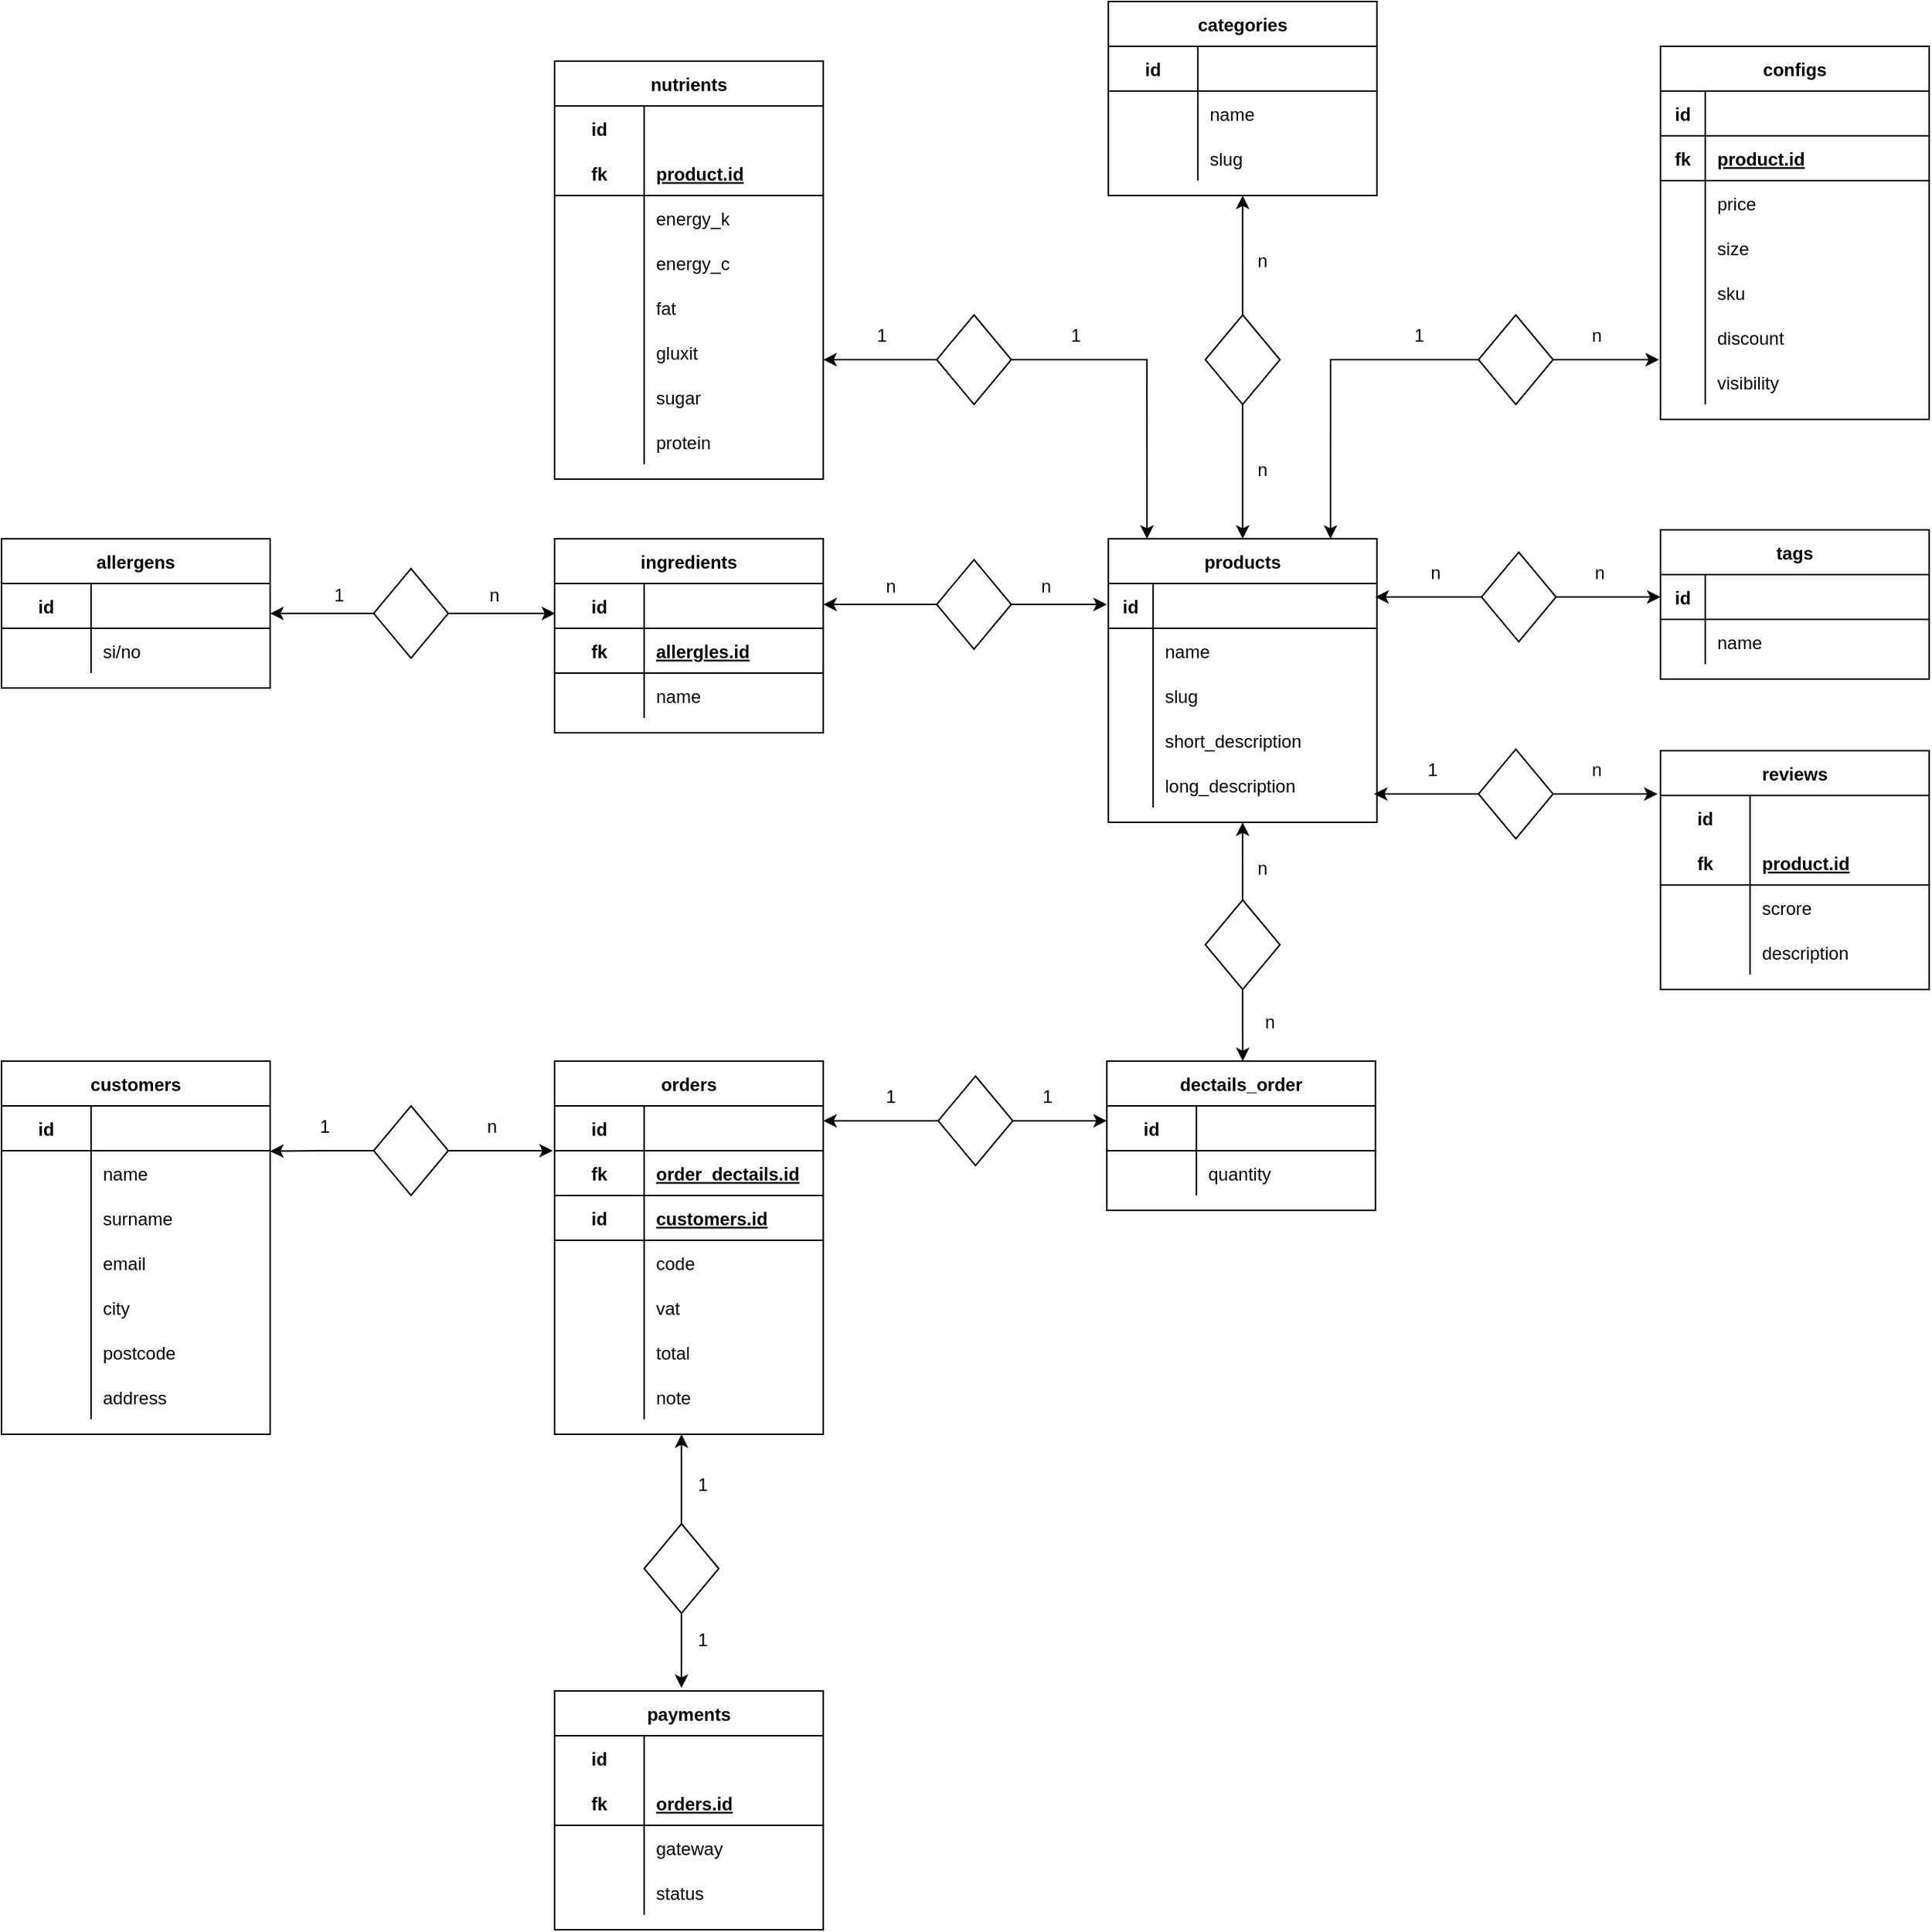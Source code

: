 <mxfile version="14.4.3" type="device"><diagram id="LDjK4BjC8blP0UPGOeag" name="Pagina-1"><mxGraphModel dx="2554" dy="1512" grid="1" gridSize="10" guides="1" tooltips="1" connect="1" arrows="1" fold="1" page="1" pageScale="1" pageWidth="1169" pageHeight="827" math="0" shadow="0"><root><mxCell id="0"/><mxCell id="1" parent="0"/><mxCell id="jygYwVzYkphLiqMFjqlV-1" value="products" style="shape=table;startSize=30;container=1;collapsible=1;childLayout=tableLayout;fixedRows=1;rowLines=0;fontStyle=1;align=center;resizeLast=1;" vertex="1" parent="1"><mxGeometry x="591.62" y="-320" width="180" height="190" as="geometry"/></mxCell><mxCell id="jygYwVzYkphLiqMFjqlV-2" value="" style="shape=partialRectangle;collapsible=0;dropTarget=0;pointerEvents=0;fillColor=none;top=0;left=0;bottom=1;right=0;points=[[0,0.5],[1,0.5]];portConstraint=eastwest;" vertex="1" parent="jygYwVzYkphLiqMFjqlV-1"><mxGeometry y="30" width="180" height="30" as="geometry"/></mxCell><mxCell id="jygYwVzYkphLiqMFjqlV-3" value="id" style="shape=partialRectangle;connectable=0;fillColor=none;top=0;left=0;bottom=0;right=0;fontStyle=1;overflow=hidden;" vertex="1" parent="jygYwVzYkphLiqMFjqlV-2"><mxGeometry width="30" height="30" as="geometry"/></mxCell><mxCell id="jygYwVzYkphLiqMFjqlV-4" value="" style="shape=partialRectangle;connectable=0;fillColor=none;top=0;left=0;bottom=0;right=0;align=left;spacingLeft=6;fontStyle=5;overflow=hidden;" vertex="1" parent="jygYwVzYkphLiqMFjqlV-2"><mxGeometry x="30" width="150" height="30" as="geometry"/></mxCell><mxCell id="jygYwVzYkphLiqMFjqlV-5" value="" style="shape=partialRectangle;collapsible=0;dropTarget=0;pointerEvents=0;fillColor=none;top=0;left=0;bottom=0;right=0;points=[[0,0.5],[1,0.5]];portConstraint=eastwest;" vertex="1" parent="jygYwVzYkphLiqMFjqlV-1"><mxGeometry y="60" width="180" height="30" as="geometry"/></mxCell><mxCell id="jygYwVzYkphLiqMFjqlV-6" value="" style="shape=partialRectangle;connectable=0;fillColor=none;top=0;left=0;bottom=0;right=0;editable=1;overflow=hidden;" vertex="1" parent="jygYwVzYkphLiqMFjqlV-5"><mxGeometry width="30" height="30" as="geometry"/></mxCell><mxCell id="jygYwVzYkphLiqMFjqlV-7" value="name" style="shape=partialRectangle;connectable=0;fillColor=none;top=0;left=0;bottom=0;right=0;align=left;spacingLeft=6;overflow=hidden;" vertex="1" parent="jygYwVzYkphLiqMFjqlV-5"><mxGeometry x="30" width="150" height="30" as="geometry"/></mxCell><mxCell id="jygYwVzYkphLiqMFjqlV-222" value="" style="shape=partialRectangle;collapsible=0;dropTarget=0;pointerEvents=0;fillColor=none;top=0;left=0;bottom=0;right=0;points=[[0,0.5],[1,0.5]];portConstraint=eastwest;" vertex="1" parent="jygYwVzYkphLiqMFjqlV-1"><mxGeometry y="90" width="180" height="30" as="geometry"/></mxCell><mxCell id="jygYwVzYkphLiqMFjqlV-223" value="" style="shape=partialRectangle;connectable=0;fillColor=none;top=0;left=0;bottom=0;right=0;editable=1;overflow=hidden;" vertex="1" parent="jygYwVzYkphLiqMFjqlV-222"><mxGeometry width="30" height="30" as="geometry"/></mxCell><mxCell id="jygYwVzYkphLiqMFjqlV-224" value="slug" style="shape=partialRectangle;connectable=0;fillColor=none;top=0;left=0;bottom=0;right=0;align=left;spacingLeft=6;overflow=hidden;" vertex="1" parent="jygYwVzYkphLiqMFjqlV-222"><mxGeometry x="30" width="150" height="30" as="geometry"/></mxCell><mxCell id="jygYwVzYkphLiqMFjqlV-8" value="" style="shape=partialRectangle;collapsible=0;dropTarget=0;pointerEvents=0;fillColor=none;top=0;left=0;bottom=0;right=0;points=[[0,0.5],[1,0.5]];portConstraint=eastwest;" vertex="1" parent="jygYwVzYkphLiqMFjqlV-1"><mxGeometry y="120" width="180" height="30" as="geometry"/></mxCell><mxCell id="jygYwVzYkphLiqMFjqlV-9" value="" style="shape=partialRectangle;connectable=0;fillColor=none;top=0;left=0;bottom=0;right=0;editable=1;overflow=hidden;" vertex="1" parent="jygYwVzYkphLiqMFjqlV-8"><mxGeometry width="30" height="30" as="geometry"/></mxCell><mxCell id="jygYwVzYkphLiqMFjqlV-10" value="short_description" style="shape=partialRectangle;connectable=0;fillColor=none;top=0;left=0;bottom=0;right=0;align=left;spacingLeft=6;overflow=hidden;" vertex="1" parent="jygYwVzYkphLiqMFjqlV-8"><mxGeometry x="30" width="150" height="30" as="geometry"/></mxCell><mxCell id="jygYwVzYkphLiqMFjqlV-11" value="" style="shape=partialRectangle;collapsible=0;dropTarget=0;pointerEvents=0;fillColor=none;top=0;left=0;bottom=0;right=0;points=[[0,0.5],[1,0.5]];portConstraint=eastwest;" vertex="1" parent="jygYwVzYkphLiqMFjqlV-1"><mxGeometry y="150" width="180" height="30" as="geometry"/></mxCell><mxCell id="jygYwVzYkphLiqMFjqlV-12" value="" style="shape=partialRectangle;connectable=0;fillColor=none;top=0;left=0;bottom=0;right=0;editable=1;overflow=hidden;" vertex="1" parent="jygYwVzYkphLiqMFjqlV-11"><mxGeometry width="30" height="30" as="geometry"/></mxCell><mxCell id="jygYwVzYkphLiqMFjqlV-13" value="long_description" style="shape=partialRectangle;connectable=0;fillColor=none;top=0;left=0;bottom=0;right=0;align=left;spacingLeft=6;overflow=hidden;" vertex="1" parent="jygYwVzYkphLiqMFjqlV-11"><mxGeometry x="30" width="150" height="30" as="geometry"/></mxCell><mxCell id="jygYwVzYkphLiqMFjqlV-21" value="tags" style="shape=table;startSize=30;container=1;collapsible=1;childLayout=tableLayout;fixedRows=1;rowLines=0;fontStyle=1;align=center;resizeLast=1;" vertex="1" parent="1"><mxGeometry x="961.62" y="-326" width="180" height="100" as="geometry"/></mxCell><mxCell id="jygYwVzYkphLiqMFjqlV-22" value="" style="shape=partialRectangle;collapsible=0;dropTarget=0;pointerEvents=0;fillColor=none;top=0;left=0;bottom=1;right=0;points=[[0,0.5],[1,0.5]];portConstraint=eastwest;" vertex="1" parent="jygYwVzYkphLiqMFjqlV-21"><mxGeometry y="30" width="180" height="30" as="geometry"/></mxCell><mxCell id="jygYwVzYkphLiqMFjqlV-23" value="id" style="shape=partialRectangle;connectable=0;fillColor=none;top=0;left=0;bottom=0;right=0;fontStyle=1;overflow=hidden;" vertex="1" parent="jygYwVzYkphLiqMFjqlV-22"><mxGeometry width="30" height="30" as="geometry"/></mxCell><mxCell id="jygYwVzYkphLiqMFjqlV-24" value="" style="shape=partialRectangle;connectable=0;fillColor=none;top=0;left=0;bottom=0;right=0;align=left;spacingLeft=6;fontStyle=5;overflow=hidden;" vertex="1" parent="jygYwVzYkphLiqMFjqlV-22"><mxGeometry x="30" width="150" height="30" as="geometry"/></mxCell><mxCell id="jygYwVzYkphLiqMFjqlV-25" value="" style="shape=partialRectangle;collapsible=0;dropTarget=0;pointerEvents=0;fillColor=none;top=0;left=0;bottom=0;right=0;points=[[0,0.5],[1,0.5]];portConstraint=eastwest;" vertex="1" parent="jygYwVzYkphLiqMFjqlV-21"><mxGeometry y="60" width="180" height="30" as="geometry"/></mxCell><mxCell id="jygYwVzYkphLiqMFjqlV-26" value="" style="shape=partialRectangle;connectable=0;fillColor=none;top=0;left=0;bottom=0;right=0;editable=1;overflow=hidden;" vertex="1" parent="jygYwVzYkphLiqMFjqlV-25"><mxGeometry width="30" height="30" as="geometry"/></mxCell><mxCell id="jygYwVzYkphLiqMFjqlV-27" value="name" style="shape=partialRectangle;connectable=0;fillColor=none;top=0;left=0;bottom=0;right=0;align=left;spacingLeft=6;overflow=hidden;" vertex="1" parent="jygYwVzYkphLiqMFjqlV-25"><mxGeometry x="30" width="150" height="30" as="geometry"/></mxCell><mxCell id="jygYwVzYkphLiqMFjqlV-42" style="edgeStyle=orthogonalEdgeStyle;rounded=0;orthogonalLoop=1;jettySize=auto;html=1;entryX=0;entryY=0.5;entryDx=0;entryDy=0;" edge="1" parent="1" source="jygYwVzYkphLiqMFjqlV-40" target="jygYwVzYkphLiqMFjqlV-22"><mxGeometry relative="1" as="geometry"/></mxCell><mxCell id="jygYwVzYkphLiqMFjqlV-381" style="edgeStyle=orthogonalEdgeStyle;rounded=0;orthogonalLoop=1;jettySize=auto;html=1;entryX=0.994;entryY=0.3;entryDx=0;entryDy=0;entryPerimeter=0;" edge="1" parent="1" source="jygYwVzYkphLiqMFjqlV-40" target="jygYwVzYkphLiqMFjqlV-2"><mxGeometry relative="1" as="geometry"/></mxCell><mxCell id="jygYwVzYkphLiqMFjqlV-40" value="" style="shape=rhombus;perimeter=rhombusPerimeter;whiteSpace=wrap;html=1;align=center;" vertex="1" parent="1"><mxGeometry x="841.62" y="-311" width="50" height="60" as="geometry"/></mxCell><mxCell id="jygYwVzYkphLiqMFjqlV-47" value="n" style="text;strokeColor=none;fillColor=none;spacingLeft=4;spacingRight=4;overflow=hidden;rotatable=0;points=[[0,0.5],[1,0.5]];portConstraint=eastwest;fontSize=12;" vertex="1" parent="1"><mxGeometry x="801.62" y="-311" width="40" height="30" as="geometry"/></mxCell><mxCell id="jygYwVzYkphLiqMFjqlV-48" value="n" style="text;strokeColor=none;fillColor=none;spacingLeft=4;spacingRight=4;overflow=hidden;rotatable=0;points=[[0,0.5],[1,0.5]];portConstraint=eastwest;fontSize=12;" vertex="1" parent="1"><mxGeometry x="911.62" y="-311" width="40" height="30" as="geometry"/></mxCell><mxCell id="jygYwVzYkphLiqMFjqlV-63" style="edgeStyle=orthogonalEdgeStyle;rounded=0;orthogonalLoop=1;jettySize=auto;html=1;" edge="1" parent="1" source="jygYwVzYkphLiqMFjqlV-62"><mxGeometry relative="1" as="geometry"><mxPoint x="681.62" y="-550" as="targetPoint"/></mxGeometry></mxCell><mxCell id="jygYwVzYkphLiqMFjqlV-332" style="edgeStyle=orthogonalEdgeStyle;rounded=0;orthogonalLoop=1;jettySize=auto;html=1;entryX=0.5;entryY=0;entryDx=0;entryDy=0;" edge="1" parent="1" source="jygYwVzYkphLiqMFjqlV-62" target="jygYwVzYkphLiqMFjqlV-1"><mxGeometry relative="1" as="geometry"><mxPoint x="681.62" y="-330" as="targetPoint"/></mxGeometry></mxCell><mxCell id="jygYwVzYkphLiqMFjqlV-62" value="" style="shape=rhombus;perimeter=rhombusPerimeter;whiteSpace=wrap;html=1;align=center;" vertex="1" parent="1"><mxGeometry x="656.62" y="-470" width="50" height="60" as="geometry"/></mxCell><mxCell id="jygYwVzYkphLiqMFjqlV-65" value="n" style="text;strokeColor=none;fillColor=none;spacingLeft=4;spacingRight=4;overflow=hidden;rotatable=0;points=[[0,0.5],[1,0.5]];portConstraint=eastwest;fontSize=12;" vertex="1" parent="1"><mxGeometry x="685.62" y="-520" width="40" height="30" as="geometry"/></mxCell><mxCell id="jygYwVzYkphLiqMFjqlV-66" value="n" style="text;strokeColor=none;fillColor=none;spacingLeft=4;spacingRight=4;overflow=hidden;rotatable=0;points=[[0,0.5],[1,0.5]];portConstraint=eastwest;fontSize=12;" vertex="1" parent="1"><mxGeometry x="685.62" y="-380" width="40" height="30" as="geometry"/></mxCell><mxCell id="jygYwVzYkphLiqMFjqlV-67" value="ingredients" style="shape=table;startSize=30;container=1;collapsible=1;childLayout=tableLayout;fixedRows=1;rowLines=0;fontStyle=1;align=center;resizeLast=1;" vertex="1" parent="1"><mxGeometry x="220.62" y="-320" width="180" height="130" as="geometry"/></mxCell><mxCell id="jygYwVzYkphLiqMFjqlV-71" value="" style="shape=partialRectangle;collapsible=0;dropTarget=0;pointerEvents=0;fillColor=none;top=0;left=0;bottom=1;right=0;points=[[0,0.5],[1,0.5]];portConstraint=eastwest;" vertex="1" parent="jygYwVzYkphLiqMFjqlV-67"><mxGeometry y="30" width="180" height="30" as="geometry"/></mxCell><mxCell id="jygYwVzYkphLiqMFjqlV-72" value="id" style="shape=partialRectangle;connectable=0;fillColor=none;top=0;left=0;bottom=0;right=0;fontStyle=1;overflow=hidden;" vertex="1" parent="jygYwVzYkphLiqMFjqlV-71"><mxGeometry width="60" height="30" as="geometry"/></mxCell><mxCell id="jygYwVzYkphLiqMFjqlV-73" value="" style="shape=partialRectangle;connectable=0;fillColor=none;top=0;left=0;bottom=0;right=0;align=left;spacingLeft=6;fontStyle=5;overflow=hidden;" vertex="1" parent="jygYwVzYkphLiqMFjqlV-71"><mxGeometry x="60" width="120" height="30" as="geometry"/></mxCell><mxCell id="jygYwVzYkphLiqMFjqlV-509" value="" style="shape=partialRectangle;collapsible=0;dropTarget=0;pointerEvents=0;fillColor=none;top=0;left=0;bottom=1;right=0;points=[[0,0.5],[1,0.5]];portConstraint=eastwest;" vertex="1" parent="jygYwVzYkphLiqMFjqlV-67"><mxGeometry y="60" width="180" height="30" as="geometry"/></mxCell><mxCell id="jygYwVzYkphLiqMFjqlV-510" value="fk" style="shape=partialRectangle;connectable=0;fillColor=none;top=0;left=0;bottom=0;right=0;fontStyle=1;overflow=hidden;" vertex="1" parent="jygYwVzYkphLiqMFjqlV-509"><mxGeometry width="60" height="30" as="geometry"/></mxCell><mxCell id="jygYwVzYkphLiqMFjqlV-511" value="allergles.id" style="shape=partialRectangle;connectable=0;fillColor=none;top=0;left=0;bottom=0;right=0;align=left;spacingLeft=6;fontStyle=5;overflow=hidden;" vertex="1" parent="jygYwVzYkphLiqMFjqlV-509"><mxGeometry x="60" width="120" height="30" as="geometry"/></mxCell><mxCell id="jygYwVzYkphLiqMFjqlV-74" value="" style="shape=partialRectangle;collapsible=0;dropTarget=0;pointerEvents=0;fillColor=none;top=0;left=0;bottom=0;right=0;points=[[0,0.5],[1,0.5]];portConstraint=eastwest;" vertex="1" parent="jygYwVzYkphLiqMFjqlV-67"><mxGeometry y="90" width="180" height="30" as="geometry"/></mxCell><mxCell id="jygYwVzYkphLiqMFjqlV-75" value="" style="shape=partialRectangle;connectable=0;fillColor=none;top=0;left=0;bottom=0;right=0;editable=1;overflow=hidden;" vertex="1" parent="jygYwVzYkphLiqMFjqlV-74"><mxGeometry width="60" height="30" as="geometry"/></mxCell><mxCell id="jygYwVzYkphLiqMFjqlV-76" value="name" style="shape=partialRectangle;connectable=0;fillColor=none;top=0;left=0;bottom=0;right=0;align=left;spacingLeft=6;overflow=hidden;" vertex="1" parent="jygYwVzYkphLiqMFjqlV-74"><mxGeometry x="60" width="120" height="30" as="geometry"/></mxCell><mxCell id="jygYwVzYkphLiqMFjqlV-77" style="edgeStyle=orthogonalEdgeStyle;rounded=0;orthogonalLoop=1;jettySize=auto;html=1;entryX=1;entryY=0.5;entryDx=0;entryDy=0;" edge="1" parent="1" source="jygYwVzYkphLiqMFjqlV-79"><mxGeometry relative="1" as="geometry"><mxPoint x="769.62" y="-149" as="targetPoint"/></mxGeometry></mxCell><mxCell id="jygYwVzYkphLiqMFjqlV-78" style="edgeStyle=orthogonalEdgeStyle;rounded=0;orthogonalLoop=1;jettySize=auto;html=1;entryX=0;entryY=0.5;entryDx=0;entryDy=0;" edge="1" parent="1" source="jygYwVzYkphLiqMFjqlV-79"><mxGeometry relative="1" as="geometry"><mxPoint x="959.62" y="-149" as="targetPoint"/></mxGeometry></mxCell><mxCell id="jygYwVzYkphLiqMFjqlV-79" value="" style="shape=rhombus;perimeter=rhombusPerimeter;whiteSpace=wrap;html=1;align=center;" vertex="1" parent="1"><mxGeometry x="839.62" y="-179" width="50" height="60" as="geometry"/></mxCell><mxCell id="jygYwVzYkphLiqMFjqlV-80" value="1" style="text;strokeColor=none;fillColor=none;spacingLeft=4;spacingRight=4;overflow=hidden;rotatable=0;points=[[0,0.5],[1,0.5]];portConstraint=eastwest;fontSize=12;" vertex="1" parent="1"><mxGeometry x="799.62" y="-179" width="40" height="30" as="geometry"/></mxCell><mxCell id="jygYwVzYkphLiqMFjqlV-81" value="n" style="text;strokeColor=none;fillColor=none;spacingLeft=4;spacingRight=4;overflow=hidden;rotatable=0;points=[[0,0.5],[1,0.5]];portConstraint=eastwest;fontSize=12;" vertex="1" parent="1"><mxGeometry x="909.62" y="-179" width="40" height="30" as="geometry"/></mxCell><mxCell id="jygYwVzYkphLiqMFjqlV-82" value="allergens" style="shape=table;startSize=30;container=1;collapsible=1;childLayout=tableLayout;fixedRows=1;rowLines=0;fontStyle=1;align=center;resizeLast=1;" vertex="1" parent="1"><mxGeometry x="-150" y="-320" width="180" height="100" as="geometry"/></mxCell><mxCell id="jygYwVzYkphLiqMFjqlV-86" value="" style="shape=partialRectangle;collapsible=0;dropTarget=0;pointerEvents=0;fillColor=none;top=0;left=0;bottom=1;right=0;points=[[0,0.5],[1,0.5]];portConstraint=eastwest;" vertex="1" parent="jygYwVzYkphLiqMFjqlV-82"><mxGeometry y="30" width="180" height="30" as="geometry"/></mxCell><mxCell id="jygYwVzYkphLiqMFjqlV-87" value="id" style="shape=partialRectangle;connectable=0;fillColor=none;top=0;left=0;bottom=0;right=0;fontStyle=1;overflow=hidden;" vertex="1" parent="jygYwVzYkphLiqMFjqlV-86"><mxGeometry width="60" height="30" as="geometry"/></mxCell><mxCell id="jygYwVzYkphLiqMFjqlV-88" value="" style="shape=partialRectangle;connectable=0;fillColor=none;top=0;left=0;bottom=0;right=0;align=left;spacingLeft=6;fontStyle=5;overflow=hidden;" vertex="1" parent="jygYwVzYkphLiqMFjqlV-86"><mxGeometry x="60" width="120" height="30" as="geometry"/></mxCell><mxCell id="jygYwVzYkphLiqMFjqlV-89" value="" style="shape=partialRectangle;collapsible=0;dropTarget=0;pointerEvents=0;fillColor=none;top=0;left=0;bottom=0;right=0;points=[[0,0.5],[1,0.5]];portConstraint=eastwest;" vertex="1" parent="jygYwVzYkphLiqMFjqlV-82"><mxGeometry y="60" width="180" height="30" as="geometry"/></mxCell><mxCell id="jygYwVzYkphLiqMFjqlV-90" value="" style="shape=partialRectangle;connectable=0;fillColor=none;top=0;left=0;bottom=0;right=0;editable=1;overflow=hidden;" vertex="1" parent="jygYwVzYkphLiqMFjqlV-89"><mxGeometry width="60" height="30" as="geometry"/></mxCell><mxCell id="jygYwVzYkphLiqMFjqlV-91" value="si/no" style="shape=partialRectangle;connectable=0;fillColor=none;top=0;left=0;bottom=0;right=0;align=left;spacingLeft=6;overflow=hidden;" vertex="1" parent="jygYwVzYkphLiqMFjqlV-89"><mxGeometry x="60" width="120" height="30" as="geometry"/></mxCell><mxCell id="jygYwVzYkphLiqMFjqlV-135" style="edgeStyle=orthogonalEdgeStyle;rounded=0;orthogonalLoop=1;jettySize=auto;html=1;" edge="1" parent="1" source="jygYwVzYkphLiqMFjqlV-132"><mxGeometry relative="1" as="geometry"><mxPoint x="590.62" y="-276" as="targetPoint"/></mxGeometry></mxCell><mxCell id="jygYwVzYkphLiqMFjqlV-349" style="edgeStyle=orthogonalEdgeStyle;rounded=0;orthogonalLoop=1;jettySize=auto;html=1;entryX=1;entryY=0.467;entryDx=0;entryDy=0;entryPerimeter=0;" edge="1" parent="1" source="jygYwVzYkphLiqMFjqlV-132" target="jygYwVzYkphLiqMFjqlV-71"><mxGeometry relative="1" as="geometry"><mxPoint x="410.62" y="-276" as="targetPoint"/></mxGeometry></mxCell><mxCell id="jygYwVzYkphLiqMFjqlV-132" value="" style="shape=rhombus;perimeter=rhombusPerimeter;whiteSpace=wrap;html=1;align=center;" vertex="1" parent="1"><mxGeometry x="476.62" y="-306" width="50" height="60" as="geometry"/></mxCell><mxCell id="jygYwVzYkphLiqMFjqlV-133" value="n" style="text;strokeColor=none;fillColor=none;spacingLeft=4;spacingRight=4;overflow=hidden;rotatable=0;points=[[0,0.5],[1,0.5]];portConstraint=eastwest;fontSize=12;" vertex="1" parent="1"><mxGeometry x="540.62" y="-302" width="20" height="30" as="geometry"/></mxCell><mxCell id="jygYwVzYkphLiqMFjqlV-137" value="n" style="text;strokeColor=none;fillColor=none;spacingLeft=4;spacingRight=4;overflow=hidden;rotatable=0;points=[[0,0.5],[1,0.5]];portConstraint=eastwest;fontSize=12;" vertex="1" parent="1"><mxGeometry x="436.62" y="-302" width="40" height="30" as="geometry"/></mxCell><mxCell id="jygYwVzYkphLiqMFjqlV-141" value="nutrients" style="shape=table;startSize=30;container=1;collapsible=1;childLayout=tableLayout;fixedRows=1;rowLines=0;fontStyle=1;align=center;resizeLast=1;" vertex="1" parent="1"><mxGeometry x="220.62" y="-640" width="180" height="280" as="geometry"><mxRectangle x="100" y="-430" width="80" height="30" as="alternateBounds"/></mxGeometry></mxCell><mxCell id="jygYwVzYkphLiqMFjqlV-142" value="" style="shape=partialRectangle;collapsible=0;dropTarget=0;pointerEvents=0;fillColor=none;top=0;left=0;bottom=0;right=0;points=[[0,0.5],[1,0.5]];portConstraint=eastwest;" vertex="1" parent="jygYwVzYkphLiqMFjqlV-141"><mxGeometry y="30" width="180" height="30" as="geometry"/></mxCell><mxCell id="jygYwVzYkphLiqMFjqlV-143" value="id" style="shape=partialRectangle;connectable=0;fillColor=none;top=0;left=0;bottom=0;right=0;fontStyle=1;overflow=hidden;" vertex="1" parent="jygYwVzYkphLiqMFjqlV-142"><mxGeometry width="60" height="30" as="geometry"/></mxCell><mxCell id="jygYwVzYkphLiqMFjqlV-144" value="" style="shape=partialRectangle;connectable=0;fillColor=none;top=0;left=0;bottom=0;right=0;align=left;spacingLeft=6;fontStyle=5;overflow=hidden;" vertex="1" parent="jygYwVzYkphLiqMFjqlV-142"><mxGeometry x="60" width="120" height="30" as="geometry"/></mxCell><mxCell id="jygYwVzYkphLiqMFjqlV-145" value="" style="shape=partialRectangle;collapsible=0;dropTarget=0;pointerEvents=0;fillColor=none;top=0;left=0;bottom=1;right=0;points=[[0,0.5],[1,0.5]];portConstraint=eastwest;" vertex="1" parent="jygYwVzYkphLiqMFjqlV-141"><mxGeometry y="60" width="180" height="30" as="geometry"/></mxCell><mxCell id="jygYwVzYkphLiqMFjqlV-146" value="fk" style="shape=partialRectangle;connectable=0;fillColor=none;top=0;left=0;bottom=0;right=0;fontStyle=1;overflow=hidden;" vertex="1" parent="jygYwVzYkphLiqMFjqlV-145"><mxGeometry width="60" height="30" as="geometry"/></mxCell><mxCell id="jygYwVzYkphLiqMFjqlV-147" value="product.id" style="shape=partialRectangle;connectable=0;fillColor=none;top=0;left=0;bottom=0;right=0;align=left;spacingLeft=6;fontStyle=5;overflow=hidden;" vertex="1" parent="jygYwVzYkphLiqMFjqlV-145"><mxGeometry x="60" width="120" height="30" as="geometry"/></mxCell><mxCell id="jygYwVzYkphLiqMFjqlV-148" value="" style="shape=partialRectangle;collapsible=0;dropTarget=0;pointerEvents=0;fillColor=none;top=0;left=0;bottom=0;right=0;points=[[0,0.5],[1,0.5]];portConstraint=eastwest;" vertex="1" parent="jygYwVzYkphLiqMFjqlV-141"><mxGeometry y="90" width="180" height="30" as="geometry"/></mxCell><mxCell id="jygYwVzYkphLiqMFjqlV-149" value="" style="shape=partialRectangle;connectable=0;fillColor=none;top=0;left=0;bottom=0;right=0;editable=1;overflow=hidden;" vertex="1" parent="jygYwVzYkphLiqMFjqlV-148"><mxGeometry width="60" height="30" as="geometry"/></mxCell><mxCell id="jygYwVzYkphLiqMFjqlV-150" value="energy_k" style="shape=partialRectangle;connectable=0;fillColor=none;top=0;left=0;bottom=0;right=0;align=left;spacingLeft=6;overflow=hidden;" vertex="1" parent="jygYwVzYkphLiqMFjqlV-148"><mxGeometry x="60" width="120" height="30" as="geometry"/></mxCell><mxCell id="jygYwVzYkphLiqMFjqlV-151" value="" style="shape=partialRectangle;collapsible=0;dropTarget=0;pointerEvents=0;fillColor=none;top=0;left=0;bottom=0;right=0;points=[[0,0.5],[1,0.5]];portConstraint=eastwest;" vertex="1" parent="jygYwVzYkphLiqMFjqlV-141"><mxGeometry y="120" width="180" height="30" as="geometry"/></mxCell><mxCell id="jygYwVzYkphLiqMFjqlV-152" value="" style="shape=partialRectangle;connectable=0;fillColor=none;top=0;left=0;bottom=0;right=0;editable=1;overflow=hidden;" vertex="1" parent="jygYwVzYkphLiqMFjqlV-151"><mxGeometry width="60" height="30" as="geometry"/></mxCell><mxCell id="jygYwVzYkphLiqMFjqlV-153" value="energy_c" style="shape=partialRectangle;connectable=0;fillColor=none;top=0;left=0;bottom=0;right=0;align=left;spacingLeft=6;overflow=hidden;" vertex="1" parent="jygYwVzYkphLiqMFjqlV-151"><mxGeometry x="60" width="120" height="30" as="geometry"/></mxCell><mxCell id="jygYwVzYkphLiqMFjqlV-163" value="" style="shape=partialRectangle;collapsible=0;dropTarget=0;pointerEvents=0;fillColor=none;top=0;left=0;bottom=0;right=0;points=[[0,0.5],[1,0.5]];portConstraint=eastwest;" vertex="1" parent="jygYwVzYkphLiqMFjqlV-141"><mxGeometry y="150" width="180" height="30" as="geometry"/></mxCell><mxCell id="jygYwVzYkphLiqMFjqlV-164" value="" style="shape=partialRectangle;connectable=0;fillColor=none;top=0;left=0;bottom=0;right=0;editable=1;overflow=hidden;" vertex="1" parent="jygYwVzYkphLiqMFjqlV-163"><mxGeometry width="60" height="30" as="geometry"/></mxCell><mxCell id="jygYwVzYkphLiqMFjqlV-165" value="fat" style="shape=partialRectangle;connectable=0;fillColor=none;top=0;left=0;bottom=0;right=0;align=left;spacingLeft=6;overflow=hidden;" vertex="1" parent="jygYwVzYkphLiqMFjqlV-163"><mxGeometry x="60" width="120" height="30" as="geometry"/></mxCell><mxCell id="jygYwVzYkphLiqMFjqlV-167" value="" style="shape=partialRectangle;collapsible=0;dropTarget=0;pointerEvents=0;fillColor=none;top=0;left=0;bottom=0;right=0;points=[[0,0.5],[1,0.5]];portConstraint=eastwest;" vertex="1" parent="jygYwVzYkphLiqMFjqlV-141"><mxGeometry y="180" width="180" height="30" as="geometry"/></mxCell><mxCell id="jygYwVzYkphLiqMFjqlV-168" value="" style="shape=partialRectangle;connectable=0;fillColor=none;top=0;left=0;bottom=0;right=0;editable=1;overflow=hidden;" vertex="1" parent="jygYwVzYkphLiqMFjqlV-167"><mxGeometry width="60" height="30" as="geometry"/></mxCell><mxCell id="jygYwVzYkphLiqMFjqlV-169" value="gluxit" style="shape=partialRectangle;connectable=0;fillColor=none;top=0;left=0;bottom=0;right=0;align=left;spacingLeft=6;overflow=hidden;" vertex="1" parent="jygYwVzYkphLiqMFjqlV-167"><mxGeometry x="60" width="120" height="30" as="geometry"/></mxCell><mxCell id="jygYwVzYkphLiqMFjqlV-170" value="" style="shape=partialRectangle;collapsible=0;dropTarget=0;pointerEvents=0;fillColor=none;top=0;left=0;bottom=0;right=0;points=[[0,0.5],[1,0.5]];portConstraint=eastwest;" vertex="1" parent="jygYwVzYkphLiqMFjqlV-141"><mxGeometry y="210" width="180" height="30" as="geometry"/></mxCell><mxCell id="jygYwVzYkphLiqMFjqlV-171" value="" style="shape=partialRectangle;connectable=0;fillColor=none;top=0;left=0;bottom=0;right=0;editable=1;overflow=hidden;" vertex="1" parent="jygYwVzYkphLiqMFjqlV-170"><mxGeometry width="60" height="30" as="geometry"/></mxCell><mxCell id="jygYwVzYkphLiqMFjqlV-172" value="sugar" style="shape=partialRectangle;connectable=0;fillColor=none;top=0;left=0;bottom=0;right=0;align=left;spacingLeft=6;overflow=hidden;" vertex="1" parent="jygYwVzYkphLiqMFjqlV-170"><mxGeometry x="60" width="120" height="30" as="geometry"/></mxCell><mxCell id="jygYwVzYkphLiqMFjqlV-173" value="" style="shape=partialRectangle;collapsible=0;dropTarget=0;pointerEvents=0;fillColor=none;top=0;left=0;bottom=0;right=0;points=[[0,0.5],[1,0.5]];portConstraint=eastwest;" vertex="1" parent="jygYwVzYkphLiqMFjqlV-141"><mxGeometry y="240" width="180" height="30" as="geometry"/></mxCell><mxCell id="jygYwVzYkphLiqMFjqlV-174" value="" style="shape=partialRectangle;connectable=0;fillColor=none;top=0;left=0;bottom=0;right=0;editable=1;overflow=hidden;" vertex="1" parent="jygYwVzYkphLiqMFjqlV-173"><mxGeometry width="60" height="30" as="geometry"/></mxCell><mxCell id="jygYwVzYkphLiqMFjqlV-175" value="protein" style="shape=partialRectangle;connectable=0;fillColor=none;top=0;left=0;bottom=0;right=0;align=left;spacingLeft=6;overflow=hidden;" vertex="1" parent="jygYwVzYkphLiqMFjqlV-173"><mxGeometry x="60" width="120" height="30" as="geometry"/></mxCell><mxCell id="jygYwVzYkphLiqMFjqlV-159" style="edgeStyle=orthogonalEdgeStyle;rounded=0;orthogonalLoop=1;jettySize=auto;html=1;entryX=1;entryY=0.667;entryDx=0;entryDy=0;entryPerimeter=0;" edge="1" parent="1" source="jygYwVzYkphLiqMFjqlV-156" target="jygYwVzYkphLiqMFjqlV-167"><mxGeometry relative="1" as="geometry"><mxPoint x="420.62" y="-440" as="targetPoint"/></mxGeometry></mxCell><mxCell id="jygYwVzYkphLiqMFjqlV-160" style="edgeStyle=orthogonalEdgeStyle;rounded=0;orthogonalLoop=1;jettySize=auto;html=1;entryX=0.144;entryY=0;entryDx=0;entryDy=0;entryPerimeter=0;" edge="1" parent="1" source="jygYwVzYkphLiqMFjqlV-156" target="jygYwVzYkphLiqMFjqlV-1"><mxGeometry relative="1" as="geometry"/></mxCell><mxCell id="jygYwVzYkphLiqMFjqlV-156" value="" style="shape=rhombus;perimeter=rhombusPerimeter;whiteSpace=wrap;html=1;align=center;" vertex="1" parent="1"><mxGeometry x="476.62" y="-470" width="50" height="60" as="geometry"/></mxCell><mxCell id="jygYwVzYkphLiqMFjqlV-161" value="1" style="text;strokeColor=none;fillColor=none;spacingLeft=4;spacingRight=4;overflow=hidden;rotatable=0;points=[[0,0.5],[1,0.5]];portConstraint=eastwest;fontSize=12;" vertex="1" parent="1"><mxGeometry x="430.62" y="-470" width="40" height="30" as="geometry"/></mxCell><mxCell id="jygYwVzYkphLiqMFjqlV-162" value="1" style="text;strokeColor=none;fillColor=none;spacingLeft=4;spacingRight=4;overflow=hidden;rotatable=0;points=[[0,0.5],[1,0.5]];portConstraint=eastwest;fontSize=12;" vertex="1" parent="1"><mxGeometry x="560.62" y="-470" width="40" height="30" as="geometry"/></mxCell><mxCell id="jygYwVzYkphLiqMFjqlV-176" value="configs" style="shape=table;startSize=30;container=1;collapsible=1;childLayout=tableLayout;fixedRows=1;rowLines=0;fontStyle=1;align=center;resizeLast=1;" vertex="1" parent="1"><mxGeometry x="961.62" y="-650" width="180" height="250" as="geometry"/></mxCell><mxCell id="jygYwVzYkphLiqMFjqlV-177" value="" style="shape=partialRectangle;collapsible=0;dropTarget=0;pointerEvents=0;fillColor=none;top=0;left=0;bottom=1;right=0;points=[[0,0.5],[1,0.5]];portConstraint=eastwest;" vertex="1" parent="jygYwVzYkphLiqMFjqlV-176"><mxGeometry y="30" width="180" height="30" as="geometry"/></mxCell><mxCell id="jygYwVzYkphLiqMFjqlV-178" value="id" style="shape=partialRectangle;connectable=0;fillColor=none;top=0;left=0;bottom=0;right=0;fontStyle=1;overflow=hidden;" vertex="1" parent="jygYwVzYkphLiqMFjqlV-177"><mxGeometry width="30" height="30" as="geometry"/></mxCell><mxCell id="jygYwVzYkphLiqMFjqlV-179" value="" style="shape=partialRectangle;connectable=0;fillColor=none;top=0;left=0;bottom=0;right=0;align=left;spacingLeft=6;fontStyle=5;overflow=hidden;" vertex="1" parent="jygYwVzYkphLiqMFjqlV-177"><mxGeometry x="30" width="150" height="30" as="geometry"/></mxCell><mxCell id="jygYwVzYkphLiqMFjqlV-378" value="" style="shape=partialRectangle;collapsible=0;dropTarget=0;pointerEvents=0;fillColor=none;top=0;left=0;bottom=1;right=0;points=[[0,0.5],[1,0.5]];portConstraint=eastwest;" vertex="1" parent="jygYwVzYkphLiqMFjqlV-176"><mxGeometry y="60" width="180" height="30" as="geometry"/></mxCell><mxCell id="jygYwVzYkphLiqMFjqlV-379" value="fk" style="shape=partialRectangle;connectable=0;fillColor=none;top=0;left=0;bottom=0;right=0;fontStyle=1;overflow=hidden;" vertex="1" parent="jygYwVzYkphLiqMFjqlV-378"><mxGeometry width="30" height="30" as="geometry"/></mxCell><mxCell id="jygYwVzYkphLiqMFjqlV-380" value="product.id" style="shape=partialRectangle;connectable=0;fillColor=none;top=0;left=0;bottom=0;right=0;align=left;spacingLeft=6;fontStyle=5;overflow=hidden;" vertex="1" parent="jygYwVzYkphLiqMFjqlV-378"><mxGeometry x="30" width="150" height="30" as="geometry"/></mxCell><mxCell id="jygYwVzYkphLiqMFjqlV-444" value="" style="shape=partialRectangle;collapsible=0;dropTarget=0;pointerEvents=0;fillColor=none;top=0;left=0;bottom=0;right=0;points=[[0,0.5],[1,0.5]];portConstraint=eastwest;" vertex="1" parent="jygYwVzYkphLiqMFjqlV-176"><mxGeometry y="90" width="180" height="30" as="geometry"/></mxCell><mxCell id="jygYwVzYkphLiqMFjqlV-445" value="" style="shape=partialRectangle;connectable=0;fillColor=none;top=0;left=0;bottom=0;right=0;editable=1;overflow=hidden;" vertex="1" parent="jygYwVzYkphLiqMFjqlV-444"><mxGeometry width="30" height="30" as="geometry"/></mxCell><mxCell id="jygYwVzYkphLiqMFjqlV-446" value="price" style="shape=partialRectangle;connectable=0;fillColor=none;top=0;left=0;bottom=0;right=0;align=left;spacingLeft=6;overflow=hidden;" vertex="1" parent="jygYwVzYkphLiqMFjqlV-444"><mxGeometry x="30" width="150" height="30" as="geometry"/></mxCell><mxCell id="jygYwVzYkphLiqMFjqlV-180" value="" style="shape=partialRectangle;collapsible=0;dropTarget=0;pointerEvents=0;fillColor=none;top=0;left=0;bottom=0;right=0;points=[[0,0.5],[1,0.5]];portConstraint=eastwest;" vertex="1" parent="jygYwVzYkphLiqMFjqlV-176"><mxGeometry y="120" width="180" height="30" as="geometry"/></mxCell><mxCell id="jygYwVzYkphLiqMFjqlV-181" value="" style="shape=partialRectangle;connectable=0;fillColor=none;top=0;left=0;bottom=0;right=0;editable=1;overflow=hidden;" vertex="1" parent="jygYwVzYkphLiqMFjqlV-180"><mxGeometry width="30" height="30" as="geometry"/></mxCell><mxCell id="jygYwVzYkphLiqMFjqlV-182" value="size" style="shape=partialRectangle;connectable=0;fillColor=none;top=0;left=0;bottom=0;right=0;align=left;spacingLeft=6;overflow=hidden;" vertex="1" parent="jygYwVzYkphLiqMFjqlV-180"><mxGeometry x="30" width="150" height="30" as="geometry"/></mxCell><mxCell id="jygYwVzYkphLiqMFjqlV-309" value="" style="shape=partialRectangle;collapsible=0;dropTarget=0;pointerEvents=0;fillColor=none;top=0;left=0;bottom=0;right=0;points=[[0,0.5],[1,0.5]];portConstraint=eastwest;" vertex="1" parent="jygYwVzYkphLiqMFjqlV-176"><mxGeometry y="150" width="180" height="30" as="geometry"/></mxCell><mxCell id="jygYwVzYkphLiqMFjqlV-310" value="" style="shape=partialRectangle;connectable=0;fillColor=none;top=0;left=0;bottom=0;right=0;editable=1;overflow=hidden;" vertex="1" parent="jygYwVzYkphLiqMFjqlV-309"><mxGeometry width="30" height="30" as="geometry"/></mxCell><mxCell id="jygYwVzYkphLiqMFjqlV-311" value="sku" style="shape=partialRectangle;connectable=0;fillColor=none;top=0;left=0;bottom=0;right=0;align=left;spacingLeft=6;overflow=hidden;" vertex="1" parent="jygYwVzYkphLiqMFjqlV-309"><mxGeometry x="30" width="150" height="30" as="geometry"/></mxCell><mxCell id="jygYwVzYkphLiqMFjqlV-313" value="" style="shape=partialRectangle;collapsible=0;dropTarget=0;pointerEvents=0;fillColor=none;top=0;left=0;bottom=0;right=0;points=[[0,0.5],[1,0.5]];portConstraint=eastwest;" vertex="1" parent="jygYwVzYkphLiqMFjqlV-176"><mxGeometry y="180" width="180" height="30" as="geometry"/></mxCell><mxCell id="jygYwVzYkphLiqMFjqlV-314" value="" style="shape=partialRectangle;connectable=0;fillColor=none;top=0;left=0;bottom=0;right=0;editable=1;overflow=hidden;" vertex="1" parent="jygYwVzYkphLiqMFjqlV-313"><mxGeometry width="30" height="30" as="geometry"/></mxCell><mxCell id="jygYwVzYkphLiqMFjqlV-315" value="discount" style="shape=partialRectangle;connectable=0;fillColor=none;top=0;left=0;bottom=0;right=0;align=left;spacingLeft=6;overflow=hidden;" vertex="1" parent="jygYwVzYkphLiqMFjqlV-313"><mxGeometry x="30" width="150" height="30" as="geometry"/></mxCell><mxCell id="jygYwVzYkphLiqMFjqlV-15" value="" style="shape=partialRectangle;collapsible=0;dropTarget=0;pointerEvents=0;fillColor=none;top=0;left=0;bottom=0;right=0;points=[[0,0.5],[1,0.5]];portConstraint=eastwest;" vertex="1" parent="jygYwVzYkphLiqMFjqlV-176"><mxGeometry y="210" width="180" height="30" as="geometry"/></mxCell><mxCell id="jygYwVzYkphLiqMFjqlV-16" value="" style="shape=partialRectangle;connectable=0;fillColor=none;top=0;left=0;bottom=0;right=0;editable=1;overflow=hidden;" vertex="1" parent="jygYwVzYkphLiqMFjqlV-15"><mxGeometry width="30" height="30" as="geometry"/></mxCell><mxCell id="jygYwVzYkphLiqMFjqlV-17" value="visibility" style="shape=partialRectangle;connectable=0;fillColor=none;top=0;left=0;bottom=0;right=0;align=left;spacingLeft=6;overflow=hidden;" vertex="1" parent="jygYwVzYkphLiqMFjqlV-15"><mxGeometry x="30" width="150" height="30" as="geometry"/></mxCell><mxCell id="jygYwVzYkphLiqMFjqlV-187" style="edgeStyle=orthogonalEdgeStyle;rounded=0;orthogonalLoop=1;jettySize=auto;html=1;entryX=0.827;entryY=0;entryDx=0;entryDy=0;entryPerimeter=0;" edge="1" parent="1" source="jygYwVzYkphLiqMFjqlV-184" target="jygYwVzYkphLiqMFjqlV-1"><mxGeometry relative="1" as="geometry"><mxPoint x="740.62" y="-330" as="targetPoint"/></mxGeometry></mxCell><mxCell id="jygYwVzYkphLiqMFjqlV-316" style="edgeStyle=orthogonalEdgeStyle;rounded=0;orthogonalLoop=1;jettySize=auto;html=1;" edge="1" parent="1" source="jygYwVzYkphLiqMFjqlV-184"><mxGeometry relative="1" as="geometry"><mxPoint x="960.62" y="-440" as="targetPoint"/></mxGeometry></mxCell><mxCell id="jygYwVzYkphLiqMFjqlV-184" value="" style="shape=rhombus;perimeter=rhombusPerimeter;whiteSpace=wrap;html=1;align=center;" vertex="1" parent="1"><mxGeometry x="839.62" y="-470" width="50" height="60" as="geometry"/></mxCell><mxCell id="jygYwVzYkphLiqMFjqlV-226" value="categories" style="shape=table;startSize=30;container=1;collapsible=1;childLayout=tableLayout;fixedRows=1;rowLines=0;fontStyle=1;align=center;resizeLast=1;" vertex="1" parent="1"><mxGeometry x="591.62" y="-680" width="180" height="130" as="geometry"/></mxCell><mxCell id="jygYwVzYkphLiqMFjqlV-227" value="" style="shape=partialRectangle;collapsible=0;dropTarget=0;pointerEvents=0;fillColor=none;top=0;left=0;bottom=1;right=0;points=[[0,0.5],[1,0.5]];portConstraint=eastwest;" vertex="1" parent="jygYwVzYkphLiqMFjqlV-226"><mxGeometry y="30" width="180" height="30" as="geometry"/></mxCell><mxCell id="jygYwVzYkphLiqMFjqlV-228" value="id" style="shape=partialRectangle;connectable=0;fillColor=none;top=0;left=0;bottom=0;right=0;fontStyle=1;overflow=hidden;" vertex="1" parent="jygYwVzYkphLiqMFjqlV-227"><mxGeometry width="60" height="30" as="geometry"/></mxCell><mxCell id="jygYwVzYkphLiqMFjqlV-229" value="" style="shape=partialRectangle;connectable=0;fillColor=none;top=0;left=0;bottom=0;right=0;align=left;spacingLeft=6;fontStyle=5;overflow=hidden;" vertex="1" parent="jygYwVzYkphLiqMFjqlV-227"><mxGeometry x="60" width="120" height="30" as="geometry"/></mxCell><mxCell id="jygYwVzYkphLiqMFjqlV-230" value="" style="shape=partialRectangle;collapsible=0;dropTarget=0;pointerEvents=0;fillColor=none;top=0;left=0;bottom=0;right=0;points=[[0,0.5],[1,0.5]];portConstraint=eastwest;" vertex="1" parent="jygYwVzYkphLiqMFjqlV-226"><mxGeometry y="60" width="180" height="30" as="geometry"/></mxCell><mxCell id="jygYwVzYkphLiqMFjqlV-231" value="" style="shape=partialRectangle;connectable=0;fillColor=none;top=0;left=0;bottom=0;right=0;editable=1;overflow=hidden;" vertex="1" parent="jygYwVzYkphLiqMFjqlV-230"><mxGeometry width="60" height="30" as="geometry"/></mxCell><mxCell id="jygYwVzYkphLiqMFjqlV-232" value="name" style="shape=partialRectangle;connectable=0;fillColor=none;top=0;left=0;bottom=0;right=0;align=left;spacingLeft=6;overflow=hidden;" vertex="1" parent="jygYwVzYkphLiqMFjqlV-230"><mxGeometry x="60" width="120" height="30" as="geometry"/></mxCell><mxCell id="jygYwVzYkphLiqMFjqlV-516" value="" style="shape=partialRectangle;collapsible=0;dropTarget=0;pointerEvents=0;fillColor=none;top=0;left=0;bottom=0;right=0;points=[[0,0.5],[1,0.5]];portConstraint=eastwest;" vertex="1" parent="jygYwVzYkphLiqMFjqlV-226"><mxGeometry y="90" width="180" height="30" as="geometry"/></mxCell><mxCell id="jygYwVzYkphLiqMFjqlV-517" value="" style="shape=partialRectangle;connectable=0;fillColor=none;top=0;left=0;bottom=0;right=0;editable=1;overflow=hidden;" vertex="1" parent="jygYwVzYkphLiqMFjqlV-516"><mxGeometry width="60" height="30" as="geometry"/></mxCell><mxCell id="jygYwVzYkphLiqMFjqlV-518" value="slug" style="shape=partialRectangle;connectable=0;fillColor=none;top=0;left=0;bottom=0;right=0;align=left;spacingLeft=6;overflow=hidden;" vertex="1" parent="jygYwVzYkphLiqMFjqlV-516"><mxGeometry x="60" width="120" height="30" as="geometry"/></mxCell><mxCell id="jygYwVzYkphLiqMFjqlV-233" value="reviews" style="shape=table;startSize=30;container=1;collapsible=1;childLayout=tableLayout;fixedRows=1;rowLines=0;fontStyle=1;align=center;resizeLast=1;" vertex="1" parent="1"><mxGeometry x="961.62" y="-178" width="180" height="160" as="geometry"/></mxCell><mxCell id="jygYwVzYkphLiqMFjqlV-234" value="" style="shape=partialRectangle;collapsible=0;dropTarget=0;pointerEvents=0;fillColor=none;top=0;left=0;bottom=0;right=0;points=[[0,0.5],[1,0.5]];portConstraint=eastwest;" vertex="1" parent="jygYwVzYkphLiqMFjqlV-233"><mxGeometry y="30" width="180" height="30" as="geometry"/></mxCell><mxCell id="jygYwVzYkphLiqMFjqlV-235" value="id" style="shape=partialRectangle;connectable=0;fillColor=none;top=0;left=0;bottom=0;right=0;fontStyle=1;overflow=hidden;" vertex="1" parent="jygYwVzYkphLiqMFjqlV-234"><mxGeometry width="60" height="30" as="geometry"/></mxCell><mxCell id="jygYwVzYkphLiqMFjqlV-236" value="" style="shape=partialRectangle;connectable=0;fillColor=none;top=0;left=0;bottom=0;right=0;align=left;spacingLeft=6;fontStyle=5;overflow=hidden;" vertex="1" parent="jygYwVzYkphLiqMFjqlV-234"><mxGeometry x="60" width="120" height="30" as="geometry"/></mxCell><mxCell id="jygYwVzYkphLiqMFjqlV-237" value="" style="shape=partialRectangle;collapsible=0;dropTarget=0;pointerEvents=0;fillColor=none;top=0;left=0;bottom=1;right=0;points=[[0,0.5],[1,0.5]];portConstraint=eastwest;" vertex="1" parent="jygYwVzYkphLiqMFjqlV-233"><mxGeometry y="60" width="180" height="30" as="geometry"/></mxCell><mxCell id="jygYwVzYkphLiqMFjqlV-238" value="fk" style="shape=partialRectangle;connectable=0;fillColor=none;top=0;left=0;bottom=0;right=0;fontStyle=1;overflow=hidden;" vertex="1" parent="jygYwVzYkphLiqMFjqlV-237"><mxGeometry width="60" height="30" as="geometry"/></mxCell><mxCell id="jygYwVzYkphLiqMFjqlV-239" value="product.id" style="shape=partialRectangle;connectable=0;fillColor=none;top=0;left=0;bottom=0;right=0;align=left;spacingLeft=6;fontStyle=5;overflow=hidden;" vertex="1" parent="jygYwVzYkphLiqMFjqlV-237"><mxGeometry x="60" width="120" height="30" as="geometry"/></mxCell><mxCell id="jygYwVzYkphLiqMFjqlV-240" value="" style="shape=partialRectangle;collapsible=0;dropTarget=0;pointerEvents=0;fillColor=none;top=0;left=0;bottom=0;right=0;points=[[0,0.5],[1,0.5]];portConstraint=eastwest;" vertex="1" parent="jygYwVzYkphLiqMFjqlV-233"><mxGeometry y="90" width="180" height="30" as="geometry"/></mxCell><mxCell id="jygYwVzYkphLiqMFjqlV-241" value="" style="shape=partialRectangle;connectable=0;fillColor=none;top=0;left=0;bottom=0;right=0;editable=1;overflow=hidden;" vertex="1" parent="jygYwVzYkphLiqMFjqlV-240"><mxGeometry width="60" height="30" as="geometry"/></mxCell><mxCell id="jygYwVzYkphLiqMFjqlV-242" value="scrore" style="shape=partialRectangle;connectable=0;fillColor=none;top=0;left=0;bottom=0;right=0;align=left;spacingLeft=6;overflow=hidden;" vertex="1" parent="jygYwVzYkphLiqMFjqlV-240"><mxGeometry x="60" width="120" height="30" as="geometry"/></mxCell><mxCell id="jygYwVzYkphLiqMFjqlV-243" value="" style="shape=partialRectangle;collapsible=0;dropTarget=0;pointerEvents=0;fillColor=none;top=0;left=0;bottom=0;right=0;points=[[0,0.5],[1,0.5]];portConstraint=eastwest;" vertex="1" parent="jygYwVzYkphLiqMFjqlV-233"><mxGeometry y="120" width="180" height="30" as="geometry"/></mxCell><mxCell id="jygYwVzYkphLiqMFjqlV-244" value="" style="shape=partialRectangle;connectable=0;fillColor=none;top=0;left=0;bottom=0;right=0;editable=1;overflow=hidden;" vertex="1" parent="jygYwVzYkphLiqMFjqlV-243"><mxGeometry width="60" height="30" as="geometry"/></mxCell><mxCell id="jygYwVzYkphLiqMFjqlV-245" value="description" style="shape=partialRectangle;connectable=0;fillColor=none;top=0;left=0;bottom=0;right=0;align=left;spacingLeft=6;overflow=hidden;" vertex="1" parent="jygYwVzYkphLiqMFjqlV-243"><mxGeometry x="60" width="120" height="30" as="geometry"/></mxCell><mxCell id="jygYwVzYkphLiqMFjqlV-305" value="1" style="text;strokeColor=none;fillColor=none;spacingLeft=4;spacingRight=4;overflow=hidden;rotatable=0;points=[[0,0.5],[1,0.5]];portConstraint=eastwest;fontSize=12;" vertex="1" parent="1"><mxGeometry x="790.62" y="-470" width="40" height="30" as="geometry"/></mxCell><mxCell id="jygYwVzYkphLiqMFjqlV-317" value="n" style="text;strokeColor=none;fillColor=none;spacingLeft=4;spacingRight=4;overflow=hidden;rotatable=0;points=[[0,0.5],[1,0.5]];portConstraint=eastwest;fontSize=12;" vertex="1" parent="1"><mxGeometry x="909.62" y="-470" width="40" height="30" as="geometry"/></mxCell><mxCell id="jygYwVzYkphLiqMFjqlV-322" style="edgeStyle=orthogonalEdgeStyle;rounded=0;orthogonalLoop=1;jettySize=auto;html=1;" edge="1" parent="1" source="jygYwVzYkphLiqMFjqlV-324"><mxGeometry relative="1" as="geometry"><mxPoint x="221" y="-270" as="targetPoint"/></mxGeometry></mxCell><mxCell id="jygYwVzYkphLiqMFjqlV-508" style="edgeStyle=orthogonalEdgeStyle;rounded=0;orthogonalLoop=1;jettySize=auto;html=1;entryX=1;entryY=0.667;entryDx=0;entryDy=0;entryPerimeter=0;" edge="1" parent="1" source="jygYwVzYkphLiqMFjqlV-324" target="jygYwVzYkphLiqMFjqlV-86"><mxGeometry relative="1" as="geometry"/></mxCell><mxCell id="jygYwVzYkphLiqMFjqlV-324" value="" style="shape=rhombus;perimeter=rhombusPerimeter;whiteSpace=wrap;html=1;align=center;" vertex="1" parent="1"><mxGeometry x="99.38" y="-300" width="50" height="60" as="geometry"/></mxCell><mxCell id="jygYwVzYkphLiqMFjqlV-325" value="n" style="text;strokeColor=none;fillColor=none;spacingLeft=4;spacingRight=4;overflow=hidden;rotatable=0;points=[[0,0.5],[1,0.5]];portConstraint=eastwest;fontSize=12;" vertex="1" parent="1"><mxGeometry x="171" y="-296" width="20" height="30" as="geometry"/></mxCell><mxCell id="jygYwVzYkphLiqMFjqlV-326" value="1" style="text;strokeColor=none;fillColor=none;spacingLeft=4;spacingRight=4;overflow=hidden;rotatable=0;points=[[0,0.5],[1,0.5]];portConstraint=eastwest;fontSize=12;" vertex="1" parent="1"><mxGeometry x="67" y="-296" width="40" height="30" as="geometry"/></mxCell><mxCell id="jygYwVzYkphLiqMFjqlV-336" value="orders" style="shape=table;startSize=30;container=1;collapsible=1;childLayout=tableLayout;fixedRows=1;rowLines=0;fontStyle=1;align=center;resizeLast=1;" vertex="1" parent="1"><mxGeometry x="220.62" y="30" width="180" height="250" as="geometry"/></mxCell><mxCell id="jygYwVzYkphLiqMFjqlV-337" value="" style="shape=partialRectangle;collapsible=0;dropTarget=0;pointerEvents=0;fillColor=none;top=0;left=0;bottom=1;right=0;points=[[0,0.5],[1,0.5]];portConstraint=eastwest;" vertex="1" parent="jygYwVzYkphLiqMFjqlV-336"><mxGeometry y="30" width="180" height="30" as="geometry"/></mxCell><mxCell id="jygYwVzYkphLiqMFjqlV-338" value="id" style="shape=partialRectangle;connectable=0;fillColor=none;top=0;left=0;bottom=0;right=0;fontStyle=1;overflow=hidden;" vertex="1" parent="jygYwVzYkphLiqMFjqlV-337"><mxGeometry width="60" height="30" as="geometry"/></mxCell><mxCell id="jygYwVzYkphLiqMFjqlV-339" value="" style="shape=partialRectangle;connectable=0;fillColor=none;top=0;left=0;bottom=0;right=0;align=left;spacingLeft=6;fontStyle=5;overflow=hidden;" vertex="1" parent="jygYwVzYkphLiqMFjqlV-337"><mxGeometry x="60" width="120" height="30" as="geometry"/></mxCell><mxCell id="jygYwVzYkphLiqMFjqlV-382" value="" style="shape=partialRectangle;collapsible=0;dropTarget=0;pointerEvents=0;fillColor=none;top=0;left=0;bottom=1;right=0;points=[[0,0.5],[1,0.5]];portConstraint=eastwest;" vertex="1" parent="jygYwVzYkphLiqMFjqlV-336"><mxGeometry y="60" width="180" height="30" as="geometry"/></mxCell><mxCell id="jygYwVzYkphLiqMFjqlV-383" value="fk" style="shape=partialRectangle;connectable=0;fillColor=none;top=0;left=0;bottom=0;right=0;fontStyle=1;overflow=hidden;" vertex="1" parent="jygYwVzYkphLiqMFjqlV-382"><mxGeometry width="60" height="30" as="geometry"/></mxCell><mxCell id="jygYwVzYkphLiqMFjqlV-384" value="order_dectails.id" style="shape=partialRectangle;connectable=0;fillColor=none;top=0;left=0;bottom=0;right=0;align=left;spacingLeft=6;fontStyle=5;overflow=hidden;" vertex="1" parent="jygYwVzYkphLiqMFjqlV-382"><mxGeometry x="60" width="120" height="30" as="geometry"/></mxCell><mxCell id="jygYwVzYkphLiqMFjqlV-505" value="" style="shape=partialRectangle;collapsible=0;dropTarget=0;pointerEvents=0;fillColor=none;top=0;left=0;bottom=1;right=0;points=[[0,0.5],[1,0.5]];portConstraint=eastwest;" vertex="1" parent="jygYwVzYkphLiqMFjqlV-336"><mxGeometry y="90" width="180" height="30" as="geometry"/></mxCell><mxCell id="jygYwVzYkphLiqMFjqlV-506" value="id" style="shape=partialRectangle;connectable=0;fillColor=none;top=0;left=0;bottom=0;right=0;fontStyle=1;overflow=hidden;" vertex="1" parent="jygYwVzYkphLiqMFjqlV-505"><mxGeometry width="60" height="30" as="geometry"/></mxCell><mxCell id="jygYwVzYkphLiqMFjqlV-507" value="customers.id" style="shape=partialRectangle;connectable=0;fillColor=none;top=0;left=0;bottom=0;right=0;align=left;spacingLeft=6;fontStyle=5;overflow=hidden;" vertex="1" parent="jygYwVzYkphLiqMFjqlV-505"><mxGeometry x="60" width="120" height="30" as="geometry"/></mxCell><mxCell id="jygYwVzYkphLiqMFjqlV-340" value="" style="shape=partialRectangle;collapsible=0;dropTarget=0;pointerEvents=0;fillColor=none;top=0;left=0;bottom=0;right=0;points=[[0,0.5],[1,0.5]];portConstraint=eastwest;" vertex="1" parent="jygYwVzYkphLiqMFjqlV-336"><mxGeometry y="120" width="180" height="30" as="geometry"/></mxCell><mxCell id="jygYwVzYkphLiqMFjqlV-341" value="" style="shape=partialRectangle;connectable=0;fillColor=none;top=0;left=0;bottom=0;right=0;editable=1;overflow=hidden;" vertex="1" parent="jygYwVzYkphLiqMFjqlV-340"><mxGeometry width="60" height="30" as="geometry"/></mxCell><mxCell id="jygYwVzYkphLiqMFjqlV-342" value="code" style="shape=partialRectangle;connectable=0;fillColor=none;top=0;left=0;bottom=0;right=0;align=left;spacingLeft=6;overflow=hidden;" vertex="1" parent="jygYwVzYkphLiqMFjqlV-340"><mxGeometry x="60" width="120" height="30" as="geometry"/></mxCell><mxCell id="jygYwVzYkphLiqMFjqlV-386" value="" style="shape=partialRectangle;collapsible=0;dropTarget=0;pointerEvents=0;fillColor=none;top=0;left=0;bottom=0;right=0;points=[[0,0.5],[1,0.5]];portConstraint=eastwest;" vertex="1" parent="jygYwVzYkphLiqMFjqlV-336"><mxGeometry y="150" width="180" height="30" as="geometry"/></mxCell><mxCell id="jygYwVzYkphLiqMFjqlV-387" value="" style="shape=partialRectangle;connectable=0;fillColor=none;top=0;left=0;bottom=0;right=0;editable=1;overflow=hidden;" vertex="1" parent="jygYwVzYkphLiqMFjqlV-386"><mxGeometry width="60" height="30" as="geometry"/></mxCell><mxCell id="jygYwVzYkphLiqMFjqlV-388" value="vat" style="shape=partialRectangle;connectable=0;fillColor=none;top=0;left=0;bottom=0;right=0;align=left;spacingLeft=6;overflow=hidden;" vertex="1" parent="jygYwVzYkphLiqMFjqlV-386"><mxGeometry x="60" width="120" height="30" as="geometry"/></mxCell><mxCell id="jygYwVzYkphLiqMFjqlV-389" value="" style="shape=partialRectangle;collapsible=0;dropTarget=0;pointerEvents=0;fillColor=none;top=0;left=0;bottom=0;right=0;points=[[0,0.5],[1,0.5]];portConstraint=eastwest;" vertex="1" parent="jygYwVzYkphLiqMFjqlV-336"><mxGeometry y="180" width="180" height="30" as="geometry"/></mxCell><mxCell id="jygYwVzYkphLiqMFjqlV-390" value="" style="shape=partialRectangle;connectable=0;fillColor=none;top=0;left=0;bottom=0;right=0;editable=1;overflow=hidden;" vertex="1" parent="jygYwVzYkphLiqMFjqlV-389"><mxGeometry width="60" height="30" as="geometry"/></mxCell><mxCell id="jygYwVzYkphLiqMFjqlV-391" value="total" style="shape=partialRectangle;connectable=0;fillColor=none;top=0;left=0;bottom=0;right=0;align=left;spacingLeft=6;overflow=hidden;" vertex="1" parent="jygYwVzYkphLiqMFjqlV-389"><mxGeometry x="60" width="120" height="30" as="geometry"/></mxCell><mxCell id="jygYwVzYkphLiqMFjqlV-392" value="" style="shape=partialRectangle;collapsible=0;dropTarget=0;pointerEvents=0;fillColor=none;top=0;left=0;bottom=0;right=0;points=[[0,0.5],[1,0.5]];portConstraint=eastwest;" vertex="1" parent="jygYwVzYkphLiqMFjqlV-336"><mxGeometry y="210" width="180" height="30" as="geometry"/></mxCell><mxCell id="jygYwVzYkphLiqMFjqlV-393" value="" style="shape=partialRectangle;connectable=0;fillColor=none;top=0;left=0;bottom=0;right=0;editable=1;overflow=hidden;" vertex="1" parent="jygYwVzYkphLiqMFjqlV-392"><mxGeometry width="60" height="30" as="geometry"/></mxCell><mxCell id="jygYwVzYkphLiqMFjqlV-394" value="note" style="shape=partialRectangle;connectable=0;fillColor=none;top=0;left=0;bottom=0;right=0;align=left;spacingLeft=6;overflow=hidden;" vertex="1" parent="jygYwVzYkphLiqMFjqlV-392"><mxGeometry x="60" width="120" height="30" as="geometry"/></mxCell><mxCell id="jygYwVzYkphLiqMFjqlV-351" value="customers" style="shape=table;startSize=30;container=1;collapsible=1;childLayout=tableLayout;fixedRows=1;rowLines=0;fontStyle=1;align=center;resizeLast=1;" vertex="1" parent="1"><mxGeometry x="-150" y="30" width="180" height="250" as="geometry"/></mxCell><mxCell id="jygYwVzYkphLiqMFjqlV-355" value="" style="shape=partialRectangle;collapsible=0;dropTarget=0;pointerEvents=0;fillColor=none;top=0;left=0;bottom=1;right=0;points=[[0,0.5],[1,0.5]];portConstraint=eastwest;" vertex="1" parent="jygYwVzYkphLiqMFjqlV-351"><mxGeometry y="30" width="180" height="30" as="geometry"/></mxCell><mxCell id="jygYwVzYkphLiqMFjqlV-356" value="id" style="shape=partialRectangle;connectable=0;fillColor=none;top=0;left=0;bottom=0;right=0;fontStyle=1;overflow=hidden;" vertex="1" parent="jygYwVzYkphLiqMFjqlV-355"><mxGeometry width="60" height="30" as="geometry"/></mxCell><mxCell id="jygYwVzYkphLiqMFjqlV-357" value="" style="shape=partialRectangle;connectable=0;fillColor=none;top=0;left=0;bottom=0;right=0;align=left;spacingLeft=6;fontStyle=5;overflow=hidden;" vertex="1" parent="jygYwVzYkphLiqMFjqlV-355"><mxGeometry x="60" width="120" height="30" as="geometry"/></mxCell><mxCell id="jygYwVzYkphLiqMFjqlV-358" value="" style="shape=partialRectangle;collapsible=0;dropTarget=0;pointerEvents=0;fillColor=none;top=0;left=0;bottom=0;right=0;points=[[0,0.5],[1,0.5]];portConstraint=eastwest;" vertex="1" parent="jygYwVzYkphLiqMFjqlV-351"><mxGeometry y="60" width="180" height="30" as="geometry"/></mxCell><mxCell id="jygYwVzYkphLiqMFjqlV-359" value="" style="shape=partialRectangle;connectable=0;fillColor=none;top=0;left=0;bottom=0;right=0;editable=1;overflow=hidden;" vertex="1" parent="jygYwVzYkphLiqMFjqlV-358"><mxGeometry width="60" height="30" as="geometry"/></mxCell><mxCell id="jygYwVzYkphLiqMFjqlV-360" value="name" style="shape=partialRectangle;connectable=0;fillColor=none;top=0;left=0;bottom=0;right=0;align=left;spacingLeft=6;overflow=hidden;" vertex="1" parent="jygYwVzYkphLiqMFjqlV-358"><mxGeometry x="60" width="120" height="30" as="geometry"/></mxCell><mxCell id="jygYwVzYkphLiqMFjqlV-361" value="" style="shape=partialRectangle;collapsible=0;dropTarget=0;pointerEvents=0;fillColor=none;top=0;left=0;bottom=0;right=0;points=[[0,0.5],[1,0.5]];portConstraint=eastwest;" vertex="1" parent="jygYwVzYkphLiqMFjqlV-351"><mxGeometry y="90" width="180" height="30" as="geometry"/></mxCell><mxCell id="jygYwVzYkphLiqMFjqlV-362" value="" style="shape=partialRectangle;connectable=0;fillColor=none;top=0;left=0;bottom=0;right=0;editable=1;overflow=hidden;" vertex="1" parent="jygYwVzYkphLiqMFjqlV-361"><mxGeometry width="60" height="30" as="geometry"/></mxCell><mxCell id="jygYwVzYkphLiqMFjqlV-363" value="surname" style="shape=partialRectangle;connectable=0;fillColor=none;top=0;left=0;bottom=0;right=0;align=left;spacingLeft=6;overflow=hidden;" vertex="1" parent="jygYwVzYkphLiqMFjqlV-361"><mxGeometry x="60" width="120" height="30" as="geometry"/></mxCell><mxCell id="jygYwVzYkphLiqMFjqlV-447" value="" style="shape=partialRectangle;collapsible=0;dropTarget=0;pointerEvents=0;fillColor=none;top=0;left=0;bottom=0;right=0;points=[[0,0.5],[1,0.5]];portConstraint=eastwest;" vertex="1" parent="jygYwVzYkphLiqMFjqlV-351"><mxGeometry y="120" width="180" height="30" as="geometry"/></mxCell><mxCell id="jygYwVzYkphLiqMFjqlV-448" value="" style="shape=partialRectangle;connectable=0;fillColor=none;top=0;left=0;bottom=0;right=0;editable=1;overflow=hidden;" vertex="1" parent="jygYwVzYkphLiqMFjqlV-447"><mxGeometry width="60" height="30" as="geometry"/></mxCell><mxCell id="jygYwVzYkphLiqMFjqlV-449" value="email" style="shape=partialRectangle;connectable=0;fillColor=none;top=0;left=0;bottom=0;right=0;align=left;spacingLeft=6;overflow=hidden;" vertex="1" parent="jygYwVzYkphLiqMFjqlV-447"><mxGeometry x="60" width="120" height="30" as="geometry"/></mxCell><mxCell id="jygYwVzYkphLiqMFjqlV-372" value="" style="shape=partialRectangle;collapsible=0;dropTarget=0;pointerEvents=0;fillColor=none;top=0;left=0;bottom=0;right=0;points=[[0,0.5],[1,0.5]];portConstraint=eastwest;" vertex="1" parent="jygYwVzYkphLiqMFjqlV-351"><mxGeometry y="150" width="180" height="30" as="geometry"/></mxCell><mxCell id="jygYwVzYkphLiqMFjqlV-373" value="" style="shape=partialRectangle;connectable=0;fillColor=none;top=0;left=0;bottom=0;right=0;editable=1;overflow=hidden;" vertex="1" parent="jygYwVzYkphLiqMFjqlV-372"><mxGeometry width="60" height="30" as="geometry"/></mxCell><mxCell id="jygYwVzYkphLiqMFjqlV-374" value="city" style="shape=partialRectangle;connectable=0;fillColor=none;top=0;left=0;bottom=0;right=0;align=left;spacingLeft=6;overflow=hidden;" vertex="1" parent="jygYwVzYkphLiqMFjqlV-372"><mxGeometry x="60" width="120" height="30" as="geometry"/></mxCell><mxCell id="jygYwVzYkphLiqMFjqlV-375" value="" style="shape=partialRectangle;collapsible=0;dropTarget=0;pointerEvents=0;fillColor=none;top=0;left=0;bottom=0;right=0;points=[[0,0.5],[1,0.5]];portConstraint=eastwest;" vertex="1" parent="jygYwVzYkphLiqMFjqlV-351"><mxGeometry y="180" width="180" height="30" as="geometry"/></mxCell><mxCell id="jygYwVzYkphLiqMFjqlV-376" value="" style="shape=partialRectangle;connectable=0;fillColor=none;top=0;left=0;bottom=0;right=0;editable=1;overflow=hidden;" vertex="1" parent="jygYwVzYkphLiqMFjqlV-375"><mxGeometry width="60" height="30" as="geometry"/></mxCell><mxCell id="jygYwVzYkphLiqMFjqlV-377" value="postcode" style="shape=partialRectangle;connectable=0;fillColor=none;top=0;left=0;bottom=0;right=0;align=left;spacingLeft=6;overflow=hidden;" vertex="1" parent="jygYwVzYkphLiqMFjqlV-375"><mxGeometry x="60" width="120" height="30" as="geometry"/></mxCell><mxCell id="jygYwVzYkphLiqMFjqlV-369" value="" style="shape=partialRectangle;collapsible=0;dropTarget=0;pointerEvents=0;fillColor=none;top=0;left=0;bottom=0;right=0;points=[[0,0.5],[1,0.5]];portConstraint=eastwest;" vertex="1" parent="jygYwVzYkphLiqMFjqlV-351"><mxGeometry y="210" width="180" height="30" as="geometry"/></mxCell><mxCell id="jygYwVzYkphLiqMFjqlV-370" value="" style="shape=partialRectangle;connectable=0;fillColor=none;top=0;left=0;bottom=0;right=0;editable=1;overflow=hidden;" vertex="1" parent="jygYwVzYkphLiqMFjqlV-369"><mxGeometry width="60" height="30" as="geometry"/></mxCell><mxCell id="jygYwVzYkphLiqMFjqlV-371" value="address" style="shape=partialRectangle;connectable=0;fillColor=none;top=0;left=0;bottom=0;right=0;align=left;spacingLeft=6;overflow=hidden;" vertex="1" parent="jygYwVzYkphLiqMFjqlV-369"><mxGeometry x="60" width="120" height="30" as="geometry"/></mxCell><mxCell id="jygYwVzYkphLiqMFjqlV-364" style="edgeStyle=orthogonalEdgeStyle;rounded=0;orthogonalLoop=1;jettySize=auto;html=1;entryX=0;entryY=0.5;entryDx=0;entryDy=0;" edge="1" parent="1" source="jygYwVzYkphLiqMFjqlV-365"><mxGeometry relative="1" as="geometry"><mxPoint x="219.38" y="90" as="targetPoint"/></mxGeometry></mxCell><mxCell id="jygYwVzYkphLiqMFjqlV-413" style="edgeStyle=orthogonalEdgeStyle;rounded=0;orthogonalLoop=1;jettySize=auto;html=1;entryX=1.009;entryY=0.545;entryDx=0;entryDy=0;entryPerimeter=0;" edge="1" parent="1" source="jygYwVzYkphLiqMFjqlV-365"><mxGeometry relative="1" as="geometry"><mxPoint x="30.0" y="90.35" as="targetPoint"/></mxGeometry></mxCell><mxCell id="jygYwVzYkphLiqMFjqlV-365" value="" style="shape=rhombus;perimeter=rhombusPerimeter;whiteSpace=wrap;html=1;align=center;" vertex="1" parent="1"><mxGeometry x="99.38" y="60" width="50" height="60" as="geometry"/></mxCell><mxCell id="jygYwVzYkphLiqMFjqlV-366" value="1" style="text;strokeColor=none;fillColor=none;spacingLeft=4;spacingRight=4;overflow=hidden;rotatable=0;points=[[0,0.5],[1,0.5]];portConstraint=eastwest;fontSize=12;" vertex="1" parent="1"><mxGeometry x="57.38" y="60" width="40" height="30" as="geometry"/></mxCell><mxCell id="jygYwVzYkphLiqMFjqlV-367" value="n" style="text;strokeColor=none;fillColor=none;spacingLeft=4;spacingRight=4;overflow=hidden;rotatable=0;points=[[0,0.5],[1,0.5]];portConstraint=eastwest;fontSize=12;" vertex="1" parent="1"><mxGeometry x="169.38" y="60" width="40" height="30" as="geometry"/></mxCell><mxCell id="jygYwVzYkphLiqMFjqlV-398" value="dectails_order" style="shape=table;startSize=30;container=1;collapsible=1;childLayout=tableLayout;fixedRows=1;rowLines=0;fontStyle=1;align=center;resizeLast=1;" vertex="1" parent="1"><mxGeometry x="590.62" y="30" width="180" height="100" as="geometry"/></mxCell><mxCell id="jygYwVzYkphLiqMFjqlV-402" value="" style="shape=partialRectangle;collapsible=0;dropTarget=0;pointerEvents=0;fillColor=none;top=0;left=0;bottom=1;right=0;points=[[0,0.5],[1,0.5]];portConstraint=eastwest;" vertex="1" parent="jygYwVzYkphLiqMFjqlV-398"><mxGeometry y="30" width="180" height="30" as="geometry"/></mxCell><mxCell id="jygYwVzYkphLiqMFjqlV-403" value="id" style="shape=partialRectangle;connectable=0;fillColor=none;top=0;left=0;bottom=0;right=0;fontStyle=1;overflow=hidden;" vertex="1" parent="jygYwVzYkphLiqMFjqlV-402"><mxGeometry width="60" height="30" as="geometry"/></mxCell><mxCell id="jygYwVzYkphLiqMFjqlV-404" value="" style="shape=partialRectangle;connectable=0;fillColor=none;top=0;left=0;bottom=0;right=0;align=left;spacingLeft=6;fontStyle=5;overflow=hidden;" vertex="1" parent="jygYwVzYkphLiqMFjqlV-402"><mxGeometry x="60" width="120" height="30" as="geometry"/></mxCell><mxCell id="jygYwVzYkphLiqMFjqlV-405" value="" style="shape=partialRectangle;collapsible=0;dropTarget=0;pointerEvents=0;fillColor=none;top=0;left=0;bottom=0;right=0;points=[[0,0.5],[1,0.5]];portConstraint=eastwest;" vertex="1" parent="jygYwVzYkphLiqMFjqlV-398"><mxGeometry y="60" width="180" height="30" as="geometry"/></mxCell><mxCell id="jygYwVzYkphLiqMFjqlV-406" value="" style="shape=partialRectangle;connectable=0;fillColor=none;top=0;left=0;bottom=0;right=0;editable=1;overflow=hidden;" vertex="1" parent="jygYwVzYkphLiqMFjqlV-405"><mxGeometry width="60" height="30" as="geometry"/></mxCell><mxCell id="jygYwVzYkphLiqMFjqlV-407" value="quantity" style="shape=partialRectangle;connectable=0;fillColor=none;top=0;left=0;bottom=0;right=0;align=left;spacingLeft=6;overflow=hidden;" vertex="1" parent="jygYwVzYkphLiqMFjqlV-405"><mxGeometry x="60" width="120" height="30" as="geometry"/></mxCell><mxCell id="jygYwVzYkphLiqMFjqlV-414" style="edgeStyle=orthogonalEdgeStyle;rounded=0;orthogonalLoop=1;jettySize=auto;html=1;" edge="1" parent="1" source="jygYwVzYkphLiqMFjqlV-412"><mxGeometry relative="1" as="geometry"><mxPoint x="681.62" y="-130" as="targetPoint"/></mxGeometry></mxCell><mxCell id="jygYwVzYkphLiqMFjqlV-415" style="edgeStyle=orthogonalEdgeStyle;rounded=0;orthogonalLoop=1;jettySize=auto;html=1;entryX=0.506;entryY=0;entryDx=0;entryDy=0;entryPerimeter=0;" edge="1" parent="1" source="jygYwVzYkphLiqMFjqlV-412" target="jygYwVzYkphLiqMFjqlV-398"><mxGeometry relative="1" as="geometry"><mxPoint x="681.62" y="20" as="targetPoint"/></mxGeometry></mxCell><mxCell id="jygYwVzYkphLiqMFjqlV-412" value="" style="shape=rhombus;perimeter=rhombusPerimeter;whiteSpace=wrap;html=1;align=center;" vertex="1" parent="1"><mxGeometry x="656.62" y="-78" width="50" height="60" as="geometry"/></mxCell><mxCell id="jygYwVzYkphLiqMFjqlV-417" style="edgeStyle=orthogonalEdgeStyle;rounded=0;orthogonalLoop=1;jettySize=auto;html=1;entryX=0;entryY=0.333;entryDx=0;entryDy=0;entryPerimeter=0;" edge="1" parent="1" source="jygYwVzYkphLiqMFjqlV-416"><mxGeometry relative="1" as="geometry"><mxPoint x="590.62" y="69.99" as="targetPoint"/></mxGeometry></mxCell><mxCell id="jygYwVzYkphLiqMFjqlV-418" style="edgeStyle=orthogonalEdgeStyle;rounded=0;orthogonalLoop=1;jettySize=auto;html=1;entryX=1;entryY=0.333;entryDx=0;entryDy=0;entryPerimeter=0;" edge="1" parent="1" source="jygYwVzYkphLiqMFjqlV-416" target="jygYwVzYkphLiqMFjqlV-337"><mxGeometry relative="1" as="geometry"><mxPoint x="410.62" y="70.0" as="targetPoint"/></mxGeometry></mxCell><mxCell id="jygYwVzYkphLiqMFjqlV-416" value="" style="shape=rhombus;perimeter=rhombusPerimeter;whiteSpace=wrap;html=1;align=center;" vertex="1" parent="1"><mxGeometry x="477.62" y="40" width="50" height="60" as="geometry"/></mxCell><mxCell id="jygYwVzYkphLiqMFjqlV-419" value="1" style="text;strokeColor=none;fillColor=none;spacingLeft=4;spacingRight=4;overflow=hidden;rotatable=0;points=[[0,0.5],[1,0.5]];portConstraint=eastwest;fontSize=12;" vertex="1" parent="1"><mxGeometry x="541.62" y="40" width="40" height="30" as="geometry"/></mxCell><mxCell id="jygYwVzYkphLiqMFjqlV-420" value="1" style="text;strokeColor=none;fillColor=none;spacingLeft=4;spacingRight=4;overflow=hidden;rotatable=0;points=[[0,0.5],[1,0.5]];portConstraint=eastwest;fontSize=12;" vertex="1" parent="1"><mxGeometry x="436.62" y="40" width="40" height="30" as="geometry"/></mxCell><mxCell id="jygYwVzYkphLiqMFjqlV-421" value="n" style="text;strokeColor=none;fillColor=none;spacingLeft=4;spacingRight=4;overflow=hidden;rotatable=0;points=[[0,0.5],[1,0.5]];portConstraint=eastwest;fontSize=12;" vertex="1" parent="1"><mxGeometry x="690.62" y="-10" width="40" height="30" as="geometry"/></mxCell><mxCell id="jygYwVzYkphLiqMFjqlV-422" value="n" style="text;strokeColor=none;fillColor=none;spacingLeft=4;spacingRight=4;overflow=hidden;rotatable=0;points=[[0,0.5],[1,0.5]];portConstraint=eastwest;fontSize=12;" vertex="1" parent="1"><mxGeometry x="685.62" y="-113" width="40" height="30" as="geometry"/></mxCell><mxCell id="jygYwVzYkphLiqMFjqlV-426" value="payments" style="shape=table;startSize=30;container=1;collapsible=1;childLayout=tableLayout;fixedRows=1;rowLines=0;fontStyle=1;align=center;resizeLast=1;" vertex="1" parent="1"><mxGeometry x="220.62" y="452" width="180" height="160" as="geometry"/></mxCell><mxCell id="jygYwVzYkphLiqMFjqlV-427" value="" style="shape=partialRectangle;collapsible=0;dropTarget=0;pointerEvents=0;fillColor=none;top=0;left=0;bottom=0;right=0;points=[[0,0.5],[1,0.5]];portConstraint=eastwest;" vertex="1" parent="jygYwVzYkphLiqMFjqlV-426"><mxGeometry y="30" width="180" height="30" as="geometry"/></mxCell><mxCell id="jygYwVzYkphLiqMFjqlV-428" value="id" style="shape=partialRectangle;connectable=0;fillColor=none;top=0;left=0;bottom=0;right=0;fontStyle=1;overflow=hidden;" vertex="1" parent="jygYwVzYkphLiqMFjqlV-427"><mxGeometry width="60" height="30" as="geometry"/></mxCell><mxCell id="jygYwVzYkphLiqMFjqlV-429" value="" style="shape=partialRectangle;connectable=0;fillColor=none;top=0;left=0;bottom=0;right=0;align=left;spacingLeft=6;fontStyle=5;overflow=hidden;" vertex="1" parent="jygYwVzYkphLiqMFjqlV-427"><mxGeometry x="60" width="120" height="30" as="geometry"/></mxCell><mxCell id="jygYwVzYkphLiqMFjqlV-430" value="" style="shape=partialRectangle;collapsible=0;dropTarget=0;pointerEvents=0;fillColor=none;top=0;left=0;bottom=1;right=0;points=[[0,0.5],[1,0.5]];portConstraint=eastwest;" vertex="1" parent="jygYwVzYkphLiqMFjqlV-426"><mxGeometry y="60" width="180" height="30" as="geometry"/></mxCell><mxCell id="jygYwVzYkphLiqMFjqlV-431" value="fk" style="shape=partialRectangle;connectable=0;fillColor=none;top=0;left=0;bottom=0;right=0;fontStyle=1;overflow=hidden;" vertex="1" parent="jygYwVzYkphLiqMFjqlV-430"><mxGeometry width="60" height="30" as="geometry"/></mxCell><mxCell id="jygYwVzYkphLiqMFjqlV-432" value="orders.id" style="shape=partialRectangle;connectable=0;fillColor=none;top=0;left=0;bottom=0;right=0;align=left;spacingLeft=6;fontStyle=5;overflow=hidden;" vertex="1" parent="jygYwVzYkphLiqMFjqlV-430"><mxGeometry x="60" width="120" height="30" as="geometry"/></mxCell><mxCell id="jygYwVzYkphLiqMFjqlV-436" value="" style="shape=partialRectangle;collapsible=0;dropTarget=0;pointerEvents=0;fillColor=none;top=0;left=0;bottom=0;right=0;points=[[0,0.5],[1,0.5]];portConstraint=eastwest;" vertex="1" parent="jygYwVzYkphLiqMFjqlV-426"><mxGeometry y="90" width="180" height="30" as="geometry"/></mxCell><mxCell id="jygYwVzYkphLiqMFjqlV-437" value="" style="shape=partialRectangle;connectable=0;fillColor=none;top=0;left=0;bottom=0;right=0;editable=1;overflow=hidden;" vertex="1" parent="jygYwVzYkphLiqMFjqlV-436"><mxGeometry width="60" height="30" as="geometry"/></mxCell><mxCell id="jygYwVzYkphLiqMFjqlV-438" value="gateway" style="shape=partialRectangle;connectable=0;fillColor=none;top=0;left=0;bottom=0;right=0;align=left;spacingLeft=6;overflow=hidden;" vertex="1" parent="jygYwVzYkphLiqMFjqlV-436"><mxGeometry x="60" width="120" height="30" as="geometry"/></mxCell><mxCell id="jygYwVzYkphLiqMFjqlV-450" value="" style="shape=partialRectangle;collapsible=0;dropTarget=0;pointerEvents=0;fillColor=none;top=0;left=0;bottom=0;right=0;points=[[0,0.5],[1,0.5]];portConstraint=eastwest;" vertex="1" parent="jygYwVzYkphLiqMFjqlV-426"><mxGeometry y="120" width="180" height="30" as="geometry"/></mxCell><mxCell id="jygYwVzYkphLiqMFjqlV-451" value="" style="shape=partialRectangle;connectable=0;fillColor=none;top=0;left=0;bottom=0;right=0;editable=1;overflow=hidden;" vertex="1" parent="jygYwVzYkphLiqMFjqlV-450"><mxGeometry width="60" height="30" as="geometry"/></mxCell><mxCell id="jygYwVzYkphLiqMFjqlV-452" value="status" style="shape=partialRectangle;connectable=0;fillColor=none;top=0;left=0;bottom=0;right=0;align=left;spacingLeft=6;overflow=hidden;" vertex="1" parent="jygYwVzYkphLiqMFjqlV-450"><mxGeometry x="60" width="120" height="30" as="geometry"/></mxCell><mxCell id="jygYwVzYkphLiqMFjqlV-439" value="1" style="text;strokeColor=none;fillColor=none;spacingLeft=4;spacingRight=4;overflow=hidden;rotatable=0;points=[[0,0.5],[1,0.5]];portConstraint=eastwest;fontSize=12;" vertex="1" parent="1"><mxGeometry x="310.62" y="404" width="40" height="30" as="geometry"/></mxCell><mxCell id="jygYwVzYkphLiqMFjqlV-441" style="edgeStyle=orthogonalEdgeStyle;rounded=0;orthogonalLoop=1;jettySize=auto;html=1;" edge="1" parent="1" source="jygYwVzYkphLiqMFjqlV-440"><mxGeometry relative="1" as="geometry"><mxPoint x="305.62" y="450" as="targetPoint"/></mxGeometry></mxCell><mxCell id="jygYwVzYkphLiqMFjqlV-442" style="edgeStyle=orthogonalEdgeStyle;rounded=0;orthogonalLoop=1;jettySize=auto;html=1;" edge="1" parent="1" source="jygYwVzYkphLiqMFjqlV-440"><mxGeometry relative="1" as="geometry"><mxPoint x="305.62" y="280" as="targetPoint"/></mxGeometry></mxCell><mxCell id="jygYwVzYkphLiqMFjqlV-440" value="" style="shape=rhombus;perimeter=rhombusPerimeter;whiteSpace=wrap;html=1;align=center;" vertex="1" parent="1"><mxGeometry x="280.62" y="340" width="50" height="60" as="geometry"/></mxCell><mxCell id="jygYwVzYkphLiqMFjqlV-443" value="1" style="text;strokeColor=none;fillColor=none;spacingLeft=4;spacingRight=4;overflow=hidden;rotatable=0;points=[[0,0.5],[1,0.5]];portConstraint=eastwest;fontSize=12;" vertex="1" parent="1"><mxGeometry x="310.62" y="300" width="40" height="30" as="geometry"/></mxCell></root></mxGraphModel></diagram></mxfile>